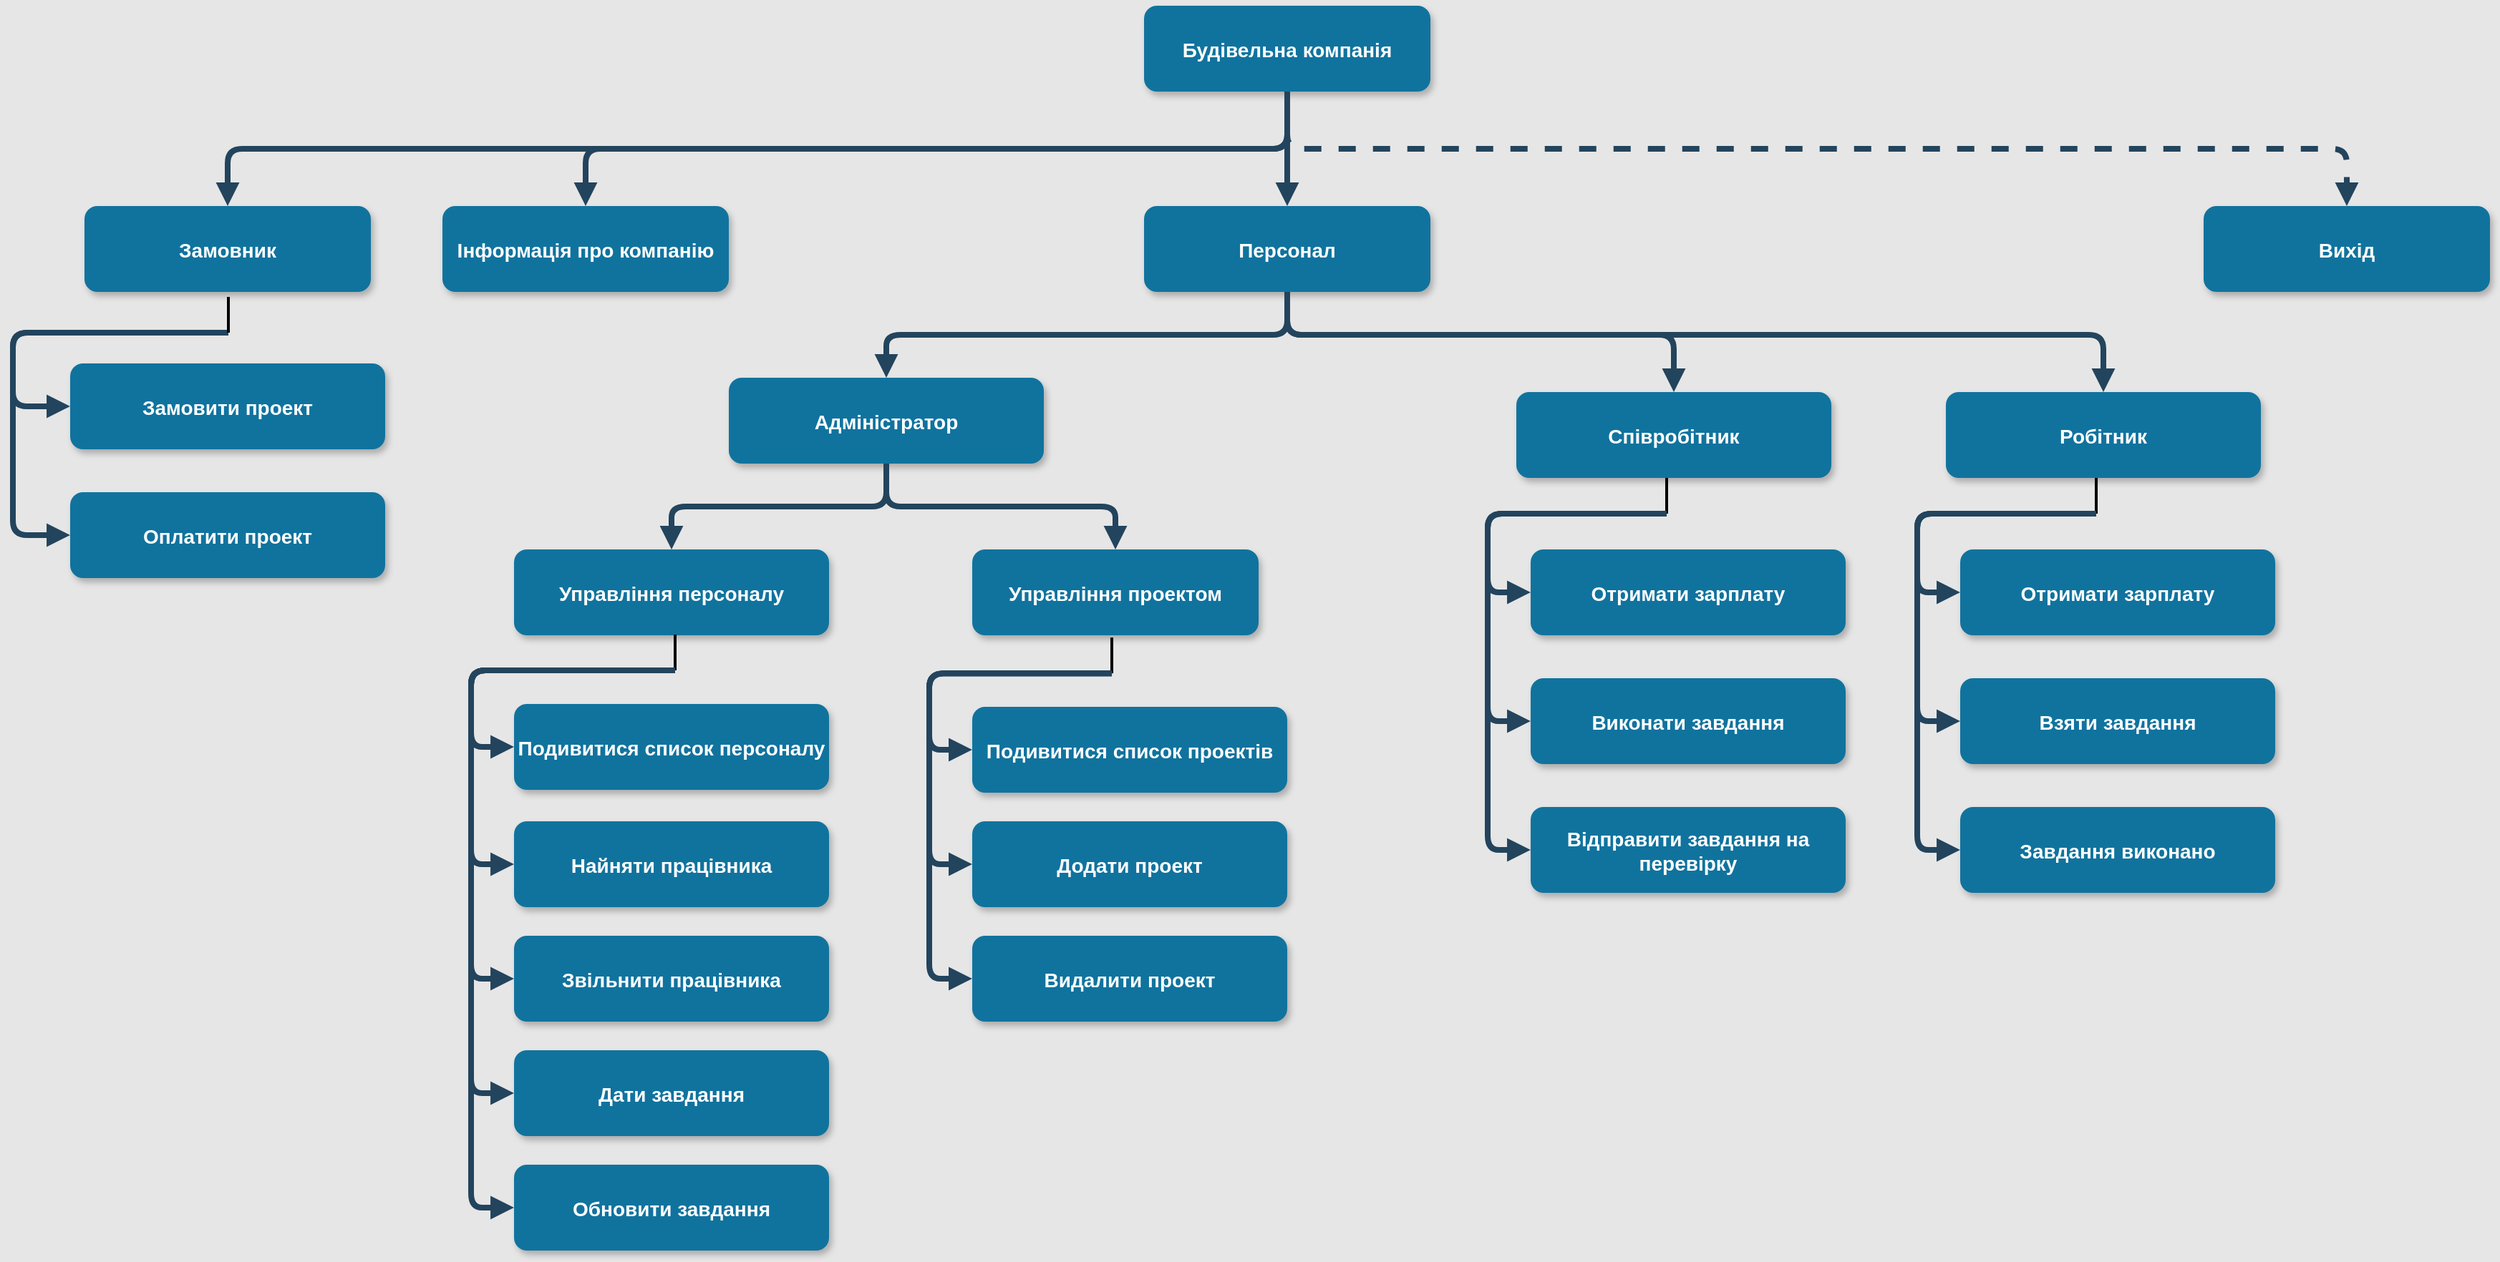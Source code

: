 <mxfile version="18.1.3" type="github" pages="4">
  <diagram name="Page-1" id="97916047-d0de-89f5-080d-49f4d83e522f">
    <mxGraphModel dx="3676.5" dy="974" grid="1" gridSize="10" guides="0" tooltips="1" connect="1" arrows="1" fold="1" page="1" pageScale="1.5" pageWidth="1169" pageHeight="827" background="#E6E6E6" math="0" shadow="0">
      <root>
        <mxCell id="0" />
        <mxCell id="1" parent="0" />
        <mxCell id="2" value="Будівельна компанія" style="rounded=1;fillColor=#10739E;strokeColor=none;shadow=1;gradientColor=none;fontStyle=1;fontColor=#FFFFFF;fontSize=14;" parent="1" vertex="1">
          <mxGeometry x="250" y="90" width="200" height="60" as="geometry" />
        </mxCell>
        <mxCell id="5" value="Управління проектом" style="rounded=1;fillColor=#10739E;strokeColor=none;shadow=1;gradientColor=none;fontStyle=1;fontColor=#FFFFFF;fontSize=14;" parent="1" vertex="1">
          <mxGeometry x="130" y="470" width="200" height="60" as="geometry" />
        </mxCell>
        <mxCell id="7" value="Вихід" style="rounded=1;fillColor=#10739E;strokeColor=none;shadow=1;gradientColor=none;fontStyle=1;fontColor=#FFFFFF;fontSize=14;" parent="1" vertex="1">
          <mxGeometry x="990" y="230" width="200" height="60" as="geometry" />
        </mxCell>
        <mxCell id="30" value="" style="edgeStyle=elbowEdgeStyle;elbow=vertical;strokeWidth=4;endArrow=block;endFill=1;fontStyle=1;strokeColor=#23445D;exitX=0.5;exitY=1;exitDx=0;exitDy=0;entryX=0.5;entryY=0;entryDx=0;entryDy=0;" parent="1" source="3_1e2oPx1GptNMxZSMDV-56" target="5" edge="1">
          <mxGeometry x="-328" y="275.5" width="100" height="100" as="geometry">
            <mxPoint x="-328" y="375.5" as="sourcePoint" />
            <mxPoint x="-228" y="275.5" as="targetPoint" />
            <Array as="points">
              <mxPoint x="210" y="440" />
              <mxPoint x="220" y="430" />
              <mxPoint x="-170" y="390" />
              <mxPoint x="-660" y="420" />
            </Array>
          </mxGeometry>
        </mxCell>
        <mxCell id="33" value="" style="edgeStyle=elbowEdgeStyle;elbow=vertical;strokeWidth=4;endArrow=block;endFill=1;fontStyle=1;dashed=1;strokeColor=#23445D;entryX=0.5;entryY=0;entryDx=0;entryDy=0;exitX=0.5;exitY=1;exitDx=0;exitDy=0;" parent="1" source="2" target="7" edge="1">
          <mxGeometry x="-328" y="275.5" width="100" height="100" as="geometry">
            <mxPoint x="830" y="310" as="sourcePoint" />
            <mxPoint x="-228" y="275.5" as="targetPoint" />
            <Array as="points">
              <mxPoint x="680" y="190" />
              <mxPoint x="712" y="405.5" />
            </Array>
          </mxGeometry>
        </mxCell>
        <mxCell id="3_1e2oPx1GptNMxZSMDV-56" value="Адміністратор" style="rounded=1;fillColor=#10739E;strokeColor=none;shadow=1;gradientColor=none;fontStyle=1;fontColor=#FFFFFF;fontSize=14;" parent="1" vertex="1">
          <mxGeometry x="-40" y="350" width="220" height="60" as="geometry" />
        </mxCell>
        <mxCell id="3_1e2oPx1GptNMxZSMDV-57" value="" style="edgeStyle=elbowEdgeStyle;elbow=vertical;strokeWidth=4;endArrow=block;endFill=1;fontStyle=1;strokeColor=#23445D;exitX=0.5;exitY=1;exitDx=0;exitDy=0;" parent="1" source="9xeAysKE1CpivuY2GvId-34" target="3_1e2oPx1GptNMxZSMDV-56" edge="1">
          <mxGeometry x="-730" y="280" width="100" height="100" as="geometry">
            <mxPoint x="-420" y="330" as="sourcePoint" />
            <mxPoint x="-630" y="280" as="targetPoint" />
          </mxGeometry>
        </mxCell>
        <mxCell id="3_1e2oPx1GptNMxZSMDV-58" value="Управління персоналу" style="rounded=1;fillColor=#10739E;strokeColor=none;shadow=1;gradientColor=none;fontStyle=1;fontColor=#FFFFFF;fontSize=14;" parent="1" vertex="1">
          <mxGeometry x="-190" y="470" width="220" height="60" as="geometry" />
        </mxCell>
        <mxCell id="3_1e2oPx1GptNMxZSMDV-60" value="" style="edgeStyle=elbowEdgeStyle;elbow=vertical;strokeWidth=4;endArrow=block;endFill=1;fontStyle=1;strokeColor=#23445D;exitX=0.5;exitY=1;exitDx=0;exitDy=0;entryX=0.5;entryY=0;entryDx=0;entryDy=0;" parent="1" source="3_1e2oPx1GptNMxZSMDV-56" target="3_1e2oPx1GptNMxZSMDV-58" edge="1">
          <mxGeometry x="-1160" y="484.5" width="100" height="100" as="geometry">
            <mxPoint x="-8" y="580" as="sourcePoint" />
            <mxPoint x="-510" y="664.5" as="targetPoint" />
          </mxGeometry>
        </mxCell>
        <mxCell id="3_1e2oPx1GptNMxZSMDV-64" value="" style="edgeStyle=elbowEdgeStyle;elbow=vertical;strokeWidth=4;endArrow=block;endFill=1;fontStyle=1;strokeColor=#23445D;exitX=1;exitY=0.5;exitDx=0;exitDy=0;entryX=0;entryY=0.5;entryDx=0;entryDy=0;exitPerimeter=0;" parent="1" source="3_1e2oPx1GptNMxZSMDV-87" target="3_1e2oPx1GptNMxZSMDV-67" edge="1">
          <mxGeometry x="-780" y="369.5" width="100" height="100" as="geometry">
            <mxPoint x="60" y="405" as="sourcePoint" />
            <mxPoint x="-170" y="625" as="targetPoint" />
            <Array as="points">
              <mxPoint x="-220" y="660" />
              <mxPoint x="-210" y="630" />
              <mxPoint x="-230" y="565" />
              <mxPoint x="-440" y="585" />
            </Array>
          </mxGeometry>
        </mxCell>
        <mxCell id="3_1e2oPx1GptNMxZSMDV-67" value="Найняти працівника" style="rounded=1;fillColor=#10739E;strokeColor=none;shadow=1;gradientColor=none;fontStyle=1;fontColor=#FFFFFF;fontSize=14;" parent="1" vertex="1">
          <mxGeometry x="-190" y="660" width="220" height="60" as="geometry" />
        </mxCell>
        <mxCell id="3_1e2oPx1GptNMxZSMDV-68" value="" style="edgeStyle=elbowEdgeStyle;elbow=vertical;strokeWidth=4;endArrow=block;endFill=1;fontStyle=1;strokeColor=#23445D;entryX=0;entryY=0.5;entryDx=0;entryDy=0;exitX=1;exitY=0.5;exitDx=0;exitDy=0;exitPerimeter=0;" parent="1" source="3_1e2oPx1GptNMxZSMDV-87" target="3_1e2oPx1GptNMxZSMDV-69" edge="1">
          <mxGeometry x="-550" y="369.5" width="100" height="100" as="geometry">
            <mxPoint x="-260" y="615" as="sourcePoint" />
            <mxPoint x="60" y="625" as="targetPoint" />
            <Array as="points">
              <mxPoint x="-220" y="640" />
              <mxPoint x="-230" y="565" />
              <mxPoint x="-220" y="645" />
              <mxPoint x="-190" y="545" />
              <mxPoint x="-220" y="615" />
              <mxPoint x="-130" y="545" />
              <mxPoint x="-220" y="635" />
              <mxPoint x="120" y="545" />
              <mxPoint x="-210" y="585" />
            </Array>
          </mxGeometry>
        </mxCell>
        <mxCell id="3_1e2oPx1GptNMxZSMDV-69" value="Звільнити працівника" style="rounded=1;fillColor=#10739E;strokeColor=none;shadow=1;gradientColor=none;fontStyle=1;fontColor=#FFFFFF;fontSize=14;" parent="1" vertex="1">
          <mxGeometry x="-190" y="740" width="220" height="60" as="geometry" />
        </mxCell>
        <mxCell id="3_1e2oPx1GptNMxZSMDV-70" value="Співробітник" style="rounded=1;fillColor=#10739E;strokeColor=none;shadow=1;gradientColor=none;fontStyle=1;fontColor=#FFFFFF;fontSize=14;" parent="1" vertex="1">
          <mxGeometry x="510" y="360" width="220" height="60" as="geometry" />
        </mxCell>
        <mxCell id="3_1e2oPx1GptNMxZSMDV-71" value="" style="edgeStyle=elbowEdgeStyle;elbow=vertical;strokeWidth=4;endArrow=block;endFill=1;fontStyle=1;strokeColor=#23445D;entryX=0.5;entryY=0;entryDx=0;entryDy=0;exitX=0.5;exitY=1;exitDx=0;exitDy=0;" parent="1" source="9xeAysKE1CpivuY2GvId-34" target="3_1e2oPx1GptNMxZSMDV-70" edge="1">
          <mxGeometry x="-920" y="484.5" width="100" height="100" as="geometry">
            <mxPoint x="-140" y="500" as="sourcePoint" />
            <mxPoint x="-170" y="580" as="targetPoint" />
            <Array as="points">
              <mxPoint x="510" y="320" />
            </Array>
          </mxGeometry>
        </mxCell>
        <mxCell id="3_1e2oPx1GptNMxZSMDV-73" value="Отримати зарплату" style="rounded=1;fillColor=#10739E;strokeColor=none;shadow=1;gradientColor=none;fontStyle=1;fontColor=#FFFFFF;fontSize=14;" parent="1" vertex="1">
          <mxGeometry x="520" y="470" width="220" height="60" as="geometry" />
        </mxCell>
        <mxCell id="3_1e2oPx1GptNMxZSMDV-74" value="" style="edgeStyle=elbowEdgeStyle;elbow=vertical;strokeWidth=4;endArrow=block;endFill=1;fontStyle=1;strokeColor=#23445D;entryX=0;entryY=0.5;entryDx=0;entryDy=0;exitX=1;exitY=0.5;exitDx=0;exitDy=0;exitPerimeter=0;" parent="1" source="3_1e2oPx1GptNMxZSMDV-80" target="3_1e2oPx1GptNMxZSMDV-73" edge="1">
          <mxGeometry x="-140" y="394.5" width="100" height="100" as="geometry">
            <mxPoint x="440" y="550" as="sourcePoint" />
            <mxPoint x="510" y="574.5" as="targetPoint" />
            <Array as="points">
              <mxPoint x="490" y="660" />
              <mxPoint x="490" y="480" />
            </Array>
          </mxGeometry>
        </mxCell>
        <mxCell id="3_1e2oPx1GptNMxZSMDV-80" value="" style="line;strokeWidth=2;html=1;rotation=90;" parent="1" vertex="1">
          <mxGeometry x="602.5" y="427.5" width="25" height="10" as="geometry" />
        </mxCell>
        <mxCell id="3_1e2oPx1GptNMxZSMDV-87" value="" style="line;strokeWidth=2;html=1;rotation=90;" parent="1" vertex="1">
          <mxGeometry x="-90" y="532" width="25" height="20" as="geometry" />
        </mxCell>
        <mxCell id="3_1e2oPx1GptNMxZSMDV-94" value="" style="edgeStyle=elbowEdgeStyle;elbow=vertical;strokeWidth=4;endArrow=block;endFill=1;fontStyle=1;strokeColor=#23445D;exitX=1;exitY=0.5;exitDx=0;exitDy=0;entryX=0;entryY=0.5;entryDx=0;entryDy=0;exitPerimeter=0;" parent="1" source="3_1e2oPx1GptNMxZSMDV-98" target="3_1e2oPx1GptNMxZSMDV-95" edge="1">
          <mxGeometry x="-470" y="379.5" width="100" height="100" as="geometry">
            <mxPoint x="370" y="415" as="sourcePoint" />
            <mxPoint x="140" y="635" as="targetPoint" />
            <Array as="points">
              <mxPoint x="100" y="580" />
              <mxPoint x="80" y="575" />
              <mxPoint x="-130" y="595" />
            </Array>
          </mxGeometry>
        </mxCell>
        <mxCell id="3_1e2oPx1GptNMxZSMDV-95" value="Додати проект" style="rounded=1;fillColor=#10739E;strokeColor=none;shadow=1;gradientColor=none;fontStyle=1;fontColor=#FFFFFF;fontSize=14;" parent="1" vertex="1">
          <mxGeometry x="130" y="660" width="220" height="60" as="geometry" />
        </mxCell>
        <mxCell id="3_1e2oPx1GptNMxZSMDV-96" value="" style="edgeStyle=elbowEdgeStyle;elbow=vertical;strokeWidth=4;endArrow=block;endFill=1;fontStyle=1;strokeColor=#23445D;entryX=0;entryY=0.5;entryDx=0;entryDy=0;exitX=1;exitY=0.5;exitDx=0;exitDy=0;exitPerimeter=0;" parent="1" source="3_1e2oPx1GptNMxZSMDV-98" target="3_1e2oPx1GptNMxZSMDV-97" edge="1">
          <mxGeometry x="-240" y="379.5" width="100" height="100" as="geometry">
            <mxPoint x="50" y="625" as="sourcePoint" />
            <mxPoint x="370" y="635" as="targetPoint" />
            <Array as="points">
              <mxPoint x="100" y="630" />
              <mxPoint x="80" y="575" />
              <mxPoint x="90" y="655" />
              <mxPoint x="120" y="555" />
              <mxPoint x="90" y="625" />
              <mxPoint x="180" y="555" />
              <mxPoint x="90" y="645" />
              <mxPoint x="430" y="555" />
              <mxPoint x="100" y="595" />
            </Array>
          </mxGeometry>
        </mxCell>
        <mxCell id="3_1e2oPx1GptNMxZSMDV-97" value="Видалити проект" style="rounded=1;fillColor=#10739E;strokeColor=none;shadow=1;gradientColor=none;fontStyle=1;fontColor=#FFFFFF;fontSize=14;" parent="1" vertex="1">
          <mxGeometry x="130" y="740" width="220" height="60" as="geometry" />
        </mxCell>
        <mxCell id="3_1e2oPx1GptNMxZSMDV-98" value="" style="line;strokeWidth=2;html=1;rotation=90;" parent="1" vertex="1">
          <mxGeometry x="215" y="534.06" width="25.02" height="20" as="geometry" />
        </mxCell>
        <mxCell id="9xeAysKE1CpivuY2GvId-33" value="Замовник" style="rounded=1;fillColor=#10739E;strokeColor=none;shadow=1;gradientColor=none;fontStyle=1;fontColor=#FFFFFF;fontSize=14;" parent="1" vertex="1">
          <mxGeometry x="-490" y="230" width="200" height="60" as="geometry" />
        </mxCell>
        <mxCell id="9xeAysKE1CpivuY2GvId-34" value="Персонал" style="rounded=1;fillColor=#10739E;strokeColor=none;shadow=1;gradientColor=none;fontStyle=1;fontColor=#FFFFFF;fontSize=14;" parent="1" vertex="1">
          <mxGeometry x="250" y="230" width="200" height="60" as="geometry" />
        </mxCell>
        <mxCell id="9xeAysKE1CpivuY2GvId-35" value="" style="edgeStyle=elbowEdgeStyle;elbow=vertical;strokeWidth=4;endArrow=block;endFill=1;fontStyle=1;strokeColor=#23445D;exitX=0.5;exitY=1;exitDx=0;exitDy=0;entryX=0.5;entryY=0;entryDx=0;entryDy=0;" parent="1" source="2" target="9xeAysKE1CpivuY2GvId-33" edge="1">
          <mxGeometry x="-318" y="285.5" width="100" height="100" as="geometry">
            <mxPoint x="610" y="440" as="sourcePoint" />
            <mxPoint x="360" y="465.5" as="targetPoint" />
          </mxGeometry>
        </mxCell>
        <mxCell id="9xeAysKE1CpivuY2GvId-36" value="" style="edgeStyle=elbowEdgeStyle;elbow=vertical;strokeWidth=4;endArrow=block;endFill=1;fontStyle=1;strokeColor=#23445D;exitX=0.5;exitY=1;exitDx=0;exitDy=0;entryX=0.5;entryY=0;entryDx=0;entryDy=0;" parent="1" source="2" target="9xeAysKE1CpivuY2GvId-34" edge="1">
          <mxGeometry x="-308" y="295.5" width="100" height="100" as="geometry">
            <mxPoint x="360" y="160" as="sourcePoint" />
            <mxPoint x="-100" y="250" as="targetPoint" />
          </mxGeometry>
        </mxCell>
        <mxCell id="9xeAysKE1CpivuY2GvId-37" value="Замовити проект" style="rounded=1;fillColor=#10739E;strokeColor=none;shadow=1;gradientColor=none;fontStyle=1;fontColor=#FFFFFF;fontSize=14;" parent="1" vertex="1">
          <mxGeometry x="-500" y="340" width="220" height="60" as="geometry" />
        </mxCell>
        <mxCell id="9xeAysKE1CpivuY2GvId-38" value="" style="edgeStyle=elbowEdgeStyle;elbow=vertical;strokeWidth=4;endArrow=block;endFill=1;fontStyle=1;strokeColor=#23445D;entryX=0;entryY=0.5;entryDx=0;entryDy=0;exitX=1;exitY=0.5;exitDx=0;exitDy=0;exitPerimeter=0;" parent="1" source="9xeAysKE1CpivuY2GvId-41" target="9xeAysKE1CpivuY2GvId-37" edge="1">
          <mxGeometry x="-1340" y="414.5" width="100" height="100" as="geometry">
            <mxPoint x="-680" y="380" as="sourcePoint" />
            <mxPoint x="-630" y="510" as="targetPoint" />
            <Array as="points">
              <mxPoint x="-540" y="350" />
              <mxPoint x="-570" y="380" />
            </Array>
          </mxGeometry>
        </mxCell>
        <mxCell id="9xeAysKE1CpivuY2GvId-39" value="Оплатити проект" style="rounded=1;fillColor=#10739E;strokeColor=none;shadow=1;gradientColor=none;fontStyle=1;fontColor=#FFFFFF;fontSize=14;" parent="1" vertex="1">
          <mxGeometry x="-500" y="430" width="220" height="60" as="geometry" />
        </mxCell>
        <mxCell id="9xeAysKE1CpivuY2GvId-40" value="" style="edgeStyle=elbowEdgeStyle;elbow=vertical;strokeWidth=4;endArrow=block;endFill=1;fontStyle=1;strokeColor=#23445D;entryX=0;entryY=0.5;entryDx=0;entryDy=0;exitX=1;exitY=0.5;exitDx=0;exitDy=0;exitPerimeter=0;" parent="1" source="9xeAysKE1CpivuY2GvId-41" target="9xeAysKE1CpivuY2GvId-39" edge="1">
          <mxGeometry x="-940" y="304.5" width="100" height="100" as="geometry">
            <mxPoint x="-620" y="290" as="sourcePoint" />
            <mxPoint x="-90" y="280" as="targetPoint" />
            <Array as="points">
              <mxPoint x="-540" y="410" />
              <mxPoint x="-570" y="390" />
              <mxPoint x="-640" y="410" />
              <mxPoint x="-480" y="350" />
              <mxPoint x="-550" y="320" />
            </Array>
          </mxGeometry>
        </mxCell>
        <mxCell id="9xeAysKE1CpivuY2GvId-41" value="" style="line;strokeWidth=2;html=1;rotation=90;" parent="1" vertex="1">
          <mxGeometry x="-402" y="296" width="25" height="20" as="geometry" />
        </mxCell>
        <mxCell id="9xeAysKE1CpivuY2GvId-51" value="Подивитися список персоналу" style="rounded=1;fillColor=#10739E;strokeColor=none;shadow=1;gradientColor=none;fontStyle=1;fontColor=#FFFFFF;fontSize=14;" parent="1" vertex="1">
          <mxGeometry x="-190" y="578" width="220" height="60" as="geometry" />
        </mxCell>
        <mxCell id="9xeAysKE1CpivuY2GvId-53" value="Подивитися список проектів" style="rounded=1;fillColor=#10739E;strokeColor=none;shadow=1;gradientColor=none;fontStyle=1;fontColor=#FFFFFF;fontSize=14;" parent="1" vertex="1">
          <mxGeometry x="130" y="580" width="220" height="60" as="geometry" />
        </mxCell>
        <mxCell id="9xeAysKE1CpivuY2GvId-54" value="" style="edgeStyle=elbowEdgeStyle;elbow=vertical;strokeWidth=4;endArrow=block;endFill=1;fontStyle=1;strokeColor=#23445D;exitX=1;exitY=0.5;exitDx=0;exitDy=0;exitPerimeter=0;entryX=0;entryY=0.5;entryDx=0;entryDy=0;" parent="1" source="3_1e2oPx1GptNMxZSMDV-98" target="9xeAysKE1CpivuY2GvId-53" edge="1">
          <mxGeometry y="672.5" width="100" height="100" as="geometry">
            <mxPoint x="202.5" y="800" as="sourcePoint" />
            <mxPoint x="360" y="995.5" as="targetPoint" />
            <Array as="points">
              <mxPoint x="100" y="600" />
              <mxPoint x="50" y="835.5" />
              <mxPoint x="320" y="868" />
              <mxPoint x="330" y="948" />
              <mxPoint x="360" y="848" />
              <mxPoint x="330" y="918" />
              <mxPoint x="420" y="848" />
              <mxPoint x="330" y="938" />
              <mxPoint x="670" y="848" />
              <mxPoint x="340" y="888" />
            </Array>
          </mxGeometry>
        </mxCell>
        <mxCell id="9xeAysKE1CpivuY2GvId-55" value="" style="edgeStyle=elbowEdgeStyle;elbow=vertical;strokeWidth=4;endArrow=block;endFill=1;fontStyle=1;strokeColor=#23445D;entryX=0;entryY=0.5;entryDx=0;entryDy=0;exitX=1;exitY=0.5;exitDx=0;exitDy=0;exitPerimeter=0;" parent="1" source="3_1e2oPx1GptNMxZSMDV-87" target="9xeAysKE1CpivuY2GvId-51" edge="1">
          <mxGeometry x="-540" y="379.5" width="100" height="100" as="geometry">
            <mxPoint x="-290" y="560" as="sourcePoint" />
            <mxPoint x="-180" y="780" as="targetPoint" />
            <Array as="points">
              <mxPoint x="-220" y="580" />
              <mxPoint x="-220" y="575" />
              <mxPoint x="-210" y="655" />
              <mxPoint x="-180" y="555" />
              <mxPoint x="-210" y="625" />
              <mxPoint x="-120" y="555" />
              <mxPoint x="-210" y="645" />
              <mxPoint x="130" y="555" />
              <mxPoint x="-200" y="595" />
            </Array>
          </mxGeometry>
        </mxCell>
        <mxCell id="9xeAysKE1CpivuY2GvId-66" value="Робітник" style="rounded=1;fillColor=#10739E;strokeColor=none;shadow=1;gradientColor=none;fontStyle=1;fontColor=#FFFFFF;fontSize=14;" parent="1" vertex="1">
          <mxGeometry x="810" y="360" width="220" height="60" as="geometry" />
        </mxCell>
        <mxCell id="9xeAysKE1CpivuY2GvId-67" value="Отримати зарплату" style="rounded=1;fillColor=#10739E;strokeColor=none;shadow=1;gradientColor=none;fontStyle=1;fontColor=#FFFFFF;fontSize=14;" parent="1" vertex="1">
          <mxGeometry x="820" y="470" width="220" height="60" as="geometry" />
        </mxCell>
        <mxCell id="9xeAysKE1CpivuY2GvId-68" value="" style="edgeStyle=elbowEdgeStyle;elbow=vertical;strokeWidth=4;endArrow=block;endFill=1;fontStyle=1;strokeColor=#23445D;entryX=0;entryY=0.5;entryDx=0;entryDy=0;exitX=1;exitY=0.5;exitDx=0;exitDy=0;exitPerimeter=0;" parent="1" source="9xeAysKE1CpivuY2GvId-69" target="9xeAysKE1CpivuY2GvId-67" edge="1">
          <mxGeometry x="160" y="394.5" width="100" height="100" as="geometry">
            <mxPoint x="740" y="550" as="sourcePoint" />
            <mxPoint x="810" y="574.5" as="targetPoint" />
            <Array as="points">
              <mxPoint x="790" y="660" />
              <mxPoint x="790" y="480" />
            </Array>
          </mxGeometry>
        </mxCell>
        <mxCell id="9xeAysKE1CpivuY2GvId-69" value="" style="line;strokeWidth=2;html=1;rotation=90;" parent="1" vertex="1">
          <mxGeometry x="902.5" y="427.5" width="25" height="10" as="geometry" />
        </mxCell>
        <mxCell id="9xeAysKE1CpivuY2GvId-70" value="" style="edgeStyle=elbowEdgeStyle;elbow=vertical;strokeWidth=4;endArrow=block;endFill=1;fontStyle=1;strokeColor=#23445D;entryX=0.5;entryY=0;entryDx=0;entryDy=0;exitX=0.5;exitY=1;exitDx=0;exitDy=0;" parent="1" source="9xeAysKE1CpivuY2GvId-34" target="9xeAysKE1CpivuY2GvId-66" edge="1">
          <mxGeometry x="-640" y="464.5" width="100" height="100" as="geometry">
            <mxPoint x="630" y="270" as="sourcePoint" />
            <mxPoint x="880" y="440" as="targetPoint" />
            <Array as="points">
              <mxPoint x="650" y="320" />
              <mxPoint x="710" y="380" />
            </Array>
          </mxGeometry>
        </mxCell>
        <mxCell id="bCYPQTNbBwWdpt9A1fi3-33" value="Виконати завдання" style="rounded=1;fillColor=#10739E;strokeColor=none;shadow=1;gradientColor=none;fontStyle=1;fontColor=#FFFFFF;fontSize=14;" parent="1" vertex="1">
          <mxGeometry x="520" y="560" width="220" height="60" as="geometry" />
        </mxCell>
        <mxCell id="bCYPQTNbBwWdpt9A1fi3-34" value="" style="edgeStyle=elbowEdgeStyle;elbow=vertical;strokeWidth=4;endArrow=block;endFill=1;fontStyle=1;strokeColor=#23445D;entryX=0;entryY=0.5;entryDx=0;entryDy=0;exitX=1;exitY=0.5;exitDx=0;exitDy=0;exitPerimeter=0;" parent="1" source="3_1e2oPx1GptNMxZSMDV-80" target="bCYPQTNbBwWdpt9A1fi3-33" edge="1">
          <mxGeometry x="-140" y="619.5" width="100" height="100" as="geometry">
            <mxPoint x="615" y="670" as="sourcePoint" />
            <mxPoint x="510" y="799.5" as="targetPoint" />
            <Array as="points">
              <mxPoint x="490" y="550" />
              <mxPoint x="570" y="610" />
            </Array>
          </mxGeometry>
        </mxCell>
        <mxCell id="bCYPQTNbBwWdpt9A1fi3-35" value="Відправити завдання на &#xa;перевірку" style="rounded=1;fillColor=#10739E;strokeColor=none;shadow=1;gradientColor=none;fontStyle=1;fontColor=#FFFFFF;fontSize=14;" parent="1" vertex="1">
          <mxGeometry x="520" y="650" width="220" height="60" as="geometry" />
        </mxCell>
        <mxCell id="bCYPQTNbBwWdpt9A1fi3-36" value="" style="edgeStyle=elbowEdgeStyle;elbow=vertical;strokeWidth=4;endArrow=block;endFill=1;fontStyle=1;strokeColor=#23445D;entryX=0;entryY=0.5;entryDx=0;entryDy=0;exitX=1;exitY=0.5;exitDx=0;exitDy=0;exitPerimeter=0;" parent="1" source="3_1e2oPx1GptNMxZSMDV-80" target="bCYPQTNbBwWdpt9A1fi3-35" edge="1">
          <mxGeometry x="-160" y="779.5" width="100" height="100" as="geometry">
            <mxPoint x="595.0" y="830.0" as="sourcePoint" />
            <mxPoint x="490" y="959.5" as="targetPoint" />
            <Array as="points">
              <mxPoint x="490" y="640" />
              <mxPoint x="560" y="445" />
            </Array>
          </mxGeometry>
        </mxCell>
        <mxCell id="bCYPQTNbBwWdpt9A1fi3-38" value="Взяти завдання" style="rounded=1;fillColor=#10739E;strokeColor=none;shadow=1;gradientColor=none;fontStyle=1;fontColor=#FFFFFF;fontSize=14;" parent="1" vertex="1">
          <mxGeometry x="820" y="560" width="220" height="60" as="geometry" />
        </mxCell>
        <mxCell id="bCYPQTNbBwWdpt9A1fi3-39" value="" style="edgeStyle=elbowEdgeStyle;elbow=vertical;strokeWidth=4;endArrow=block;endFill=1;fontStyle=1;strokeColor=#23445D;entryX=0;entryY=0.5;entryDx=0;entryDy=0;exitX=1;exitY=0.5;exitDx=0;exitDy=0;exitPerimeter=0;" parent="1" source="9xeAysKE1CpivuY2GvId-69" target="bCYPQTNbBwWdpt9A1fi3-38" edge="1">
          <mxGeometry x="130" y="774.5" width="100" height="100" as="geometry">
            <mxPoint x="885.0" y="600" as="sourcePoint" />
            <mxPoint x="780" y="954.5" as="targetPoint" />
            <Array as="points">
              <mxPoint x="790" y="520" />
              <mxPoint x="840" y="765" />
            </Array>
          </mxGeometry>
        </mxCell>
        <mxCell id="bCYPQTNbBwWdpt9A1fi3-40" value="Завдання виконано" style="rounded=1;fillColor=#10739E;strokeColor=none;shadow=1;gradientColor=none;fontStyle=1;fontColor=#FFFFFF;fontSize=14;" parent="1" vertex="1">
          <mxGeometry x="820" y="650" width="220" height="60" as="geometry" />
        </mxCell>
        <mxCell id="bCYPQTNbBwWdpt9A1fi3-41" value="" style="edgeStyle=elbowEdgeStyle;elbow=vertical;strokeWidth=4;endArrow=block;endFill=1;fontStyle=1;strokeColor=#23445D;entryX=0;entryY=0.5;entryDx=0;entryDy=0;exitX=1;exitY=0.5;exitDx=0;exitDy=0;exitPerimeter=0;" parent="1" source="9xeAysKE1CpivuY2GvId-69" target="bCYPQTNbBwWdpt9A1fi3-40" edge="1">
          <mxGeometry x="110" y="934.5" width="100" height="100" as="geometry">
            <mxPoint x="885.0" y="600" as="sourcePoint" />
            <mxPoint x="760" y="1114.5" as="targetPoint" />
            <Array as="points">
              <mxPoint x="790" y="620" />
              <mxPoint x="800" y="445" />
              <mxPoint x="760" y="795" />
              <mxPoint x="830" y="600" />
            </Array>
          </mxGeometry>
        </mxCell>
        <mxCell id="lQIaADvJovR1jbMS7KBq-34" value="" style="edgeStyle=elbowEdgeStyle;elbow=vertical;strokeWidth=4;endArrow=block;endFill=1;fontStyle=1;strokeColor=#23445D;entryX=0;entryY=0.5;entryDx=0;entryDy=0;exitX=1;exitY=0.5;exitDx=0;exitDy=0;exitPerimeter=0;" parent="1" source="3_1e2oPx1GptNMxZSMDV-87" target="lQIaADvJovR1jbMS7KBq-35" edge="1">
          <mxGeometry x="-740" y="547.75" width="100" height="100" as="geometry">
            <mxPoint x="-140" y="380" as="sourcePoint" />
            <mxPoint x="-130" y="803.25" as="targetPoint" />
            <Array as="points">
              <mxPoint x="-220" y="720" />
              <mxPoint x="-290" y="802.75" />
              <mxPoint x="-410" y="818.25" />
              <mxPoint x="-420" y="743.25" />
              <mxPoint x="-410" y="823.25" />
              <mxPoint x="-380" y="723.25" />
              <mxPoint x="-410" y="793.25" />
              <mxPoint x="-320" y="723.25" />
              <mxPoint x="-410" y="813.25" />
              <mxPoint x="-70" y="723.25" />
              <mxPoint x="-400" y="763.25" />
            </Array>
          </mxGeometry>
        </mxCell>
        <mxCell id="lQIaADvJovR1jbMS7KBq-35" value="Дати завдання" style="rounded=1;fillColor=#10739E;strokeColor=none;shadow=1;gradientColor=none;fontStyle=1;fontColor=#FFFFFF;fontSize=14;" parent="1" vertex="1">
          <mxGeometry x="-190" y="820" width="220" height="60" as="geometry" />
        </mxCell>
        <mxCell id="lQIaADvJovR1jbMS7KBq-36" value="" style="edgeStyle=elbowEdgeStyle;elbow=vertical;strokeWidth=4;endArrow=block;endFill=1;fontStyle=1;strokeColor=#23445D;entryX=0;entryY=0.5;entryDx=0;entryDy=0;exitX=1;exitY=0.5;exitDx=0;exitDy=0;exitPerimeter=0;" parent="1" source="3_1e2oPx1GptNMxZSMDV-87" target="lQIaADvJovR1jbMS7KBq-37" edge="1">
          <mxGeometry x="-750" y="643.25" width="100" height="100" as="geometry">
            <mxPoint x="-87.5" y="650" as="sourcePoint" />
            <mxPoint x="-140" y="898.75" as="targetPoint" />
            <Array as="points">
              <mxPoint x="-220" y="720" />
              <mxPoint x="-230" y="815.5" />
              <mxPoint x="-300" y="898.25" />
              <mxPoint x="-420" y="913.75" />
              <mxPoint x="-430" y="838.75" />
              <mxPoint x="-420" y="918.75" />
              <mxPoint x="-390" y="818.75" />
              <mxPoint x="-420" y="888.75" />
              <mxPoint x="-330" y="818.75" />
              <mxPoint x="-420" y="908.75" />
              <mxPoint x="-80" y="818.75" />
              <mxPoint x="-410" y="858.75" />
            </Array>
          </mxGeometry>
        </mxCell>
        <mxCell id="lQIaADvJovR1jbMS7KBq-37" value="Обновити завдання" style="rounded=1;fillColor=#10739E;strokeColor=none;shadow=1;gradientColor=none;fontStyle=1;fontColor=#FFFFFF;fontSize=14;" parent="1" vertex="1">
          <mxGeometry x="-190" y="900" width="220" height="60" as="geometry" />
        </mxCell>
        <mxCell id="mAnom1xaMU-oWs6dqlHG-33" value="Інформація про компанію" style="rounded=1;fillColor=#10739E;strokeColor=none;shadow=1;gradientColor=none;fontStyle=1;fontColor=#FFFFFF;fontSize=14;" vertex="1" parent="1">
          <mxGeometry x="-240" y="230" width="200" height="60" as="geometry" />
        </mxCell>
        <mxCell id="mAnom1xaMU-oWs6dqlHG-34" value="" style="edgeStyle=elbowEdgeStyle;elbow=vertical;strokeWidth=4;endArrow=block;endFill=1;fontStyle=1;strokeColor=#23445D;exitX=0.5;exitY=1;exitDx=0;exitDy=0;entryX=0.5;entryY=0;entryDx=0;entryDy=0;" edge="1" parent="1" target="mAnom1xaMU-oWs6dqlHG-33" source="2">
          <mxGeometry x="-48" y="305.5" width="100" height="100" as="geometry">
            <mxPoint x="620.0" y="170" as="sourcePoint" />
            <mxPoint x="630" y="485.5" as="targetPoint" />
          </mxGeometry>
        </mxCell>
      </root>
    </mxGraphModel>
  </diagram>
  <diagram id="6iqU98kOdJHu1Y97LmQo" name="Page-2">
    <mxGraphModel dx="1250" dy="633" grid="1" gridSize="10" guides="1" tooltips="1" connect="1" arrows="1" fold="1" page="1" pageScale="1" pageWidth="1169" pageHeight="827" background="#ffffff" math="0" shadow="0">
      <root>
        <mxCell id="0" />
        <mxCell id="1" parent="0" />
        <mxCell id="941zQO647IFoR3ROYeWa-2" value="Адміністратор" style="shape=umlActor;verticalLabelPosition=bottom;verticalAlign=top;html=1;outlineConnect=0;fillColor=#bac8d3;strokeColor=#23445d;rounded=1;" parent="1" vertex="1">
          <mxGeometry x="70" y="340" width="50" height="90" as="geometry" />
        </mxCell>
        <mxCell id="YLFUS85U2iEoud7kKDke-1" value="" style="edgeStyle=elbowEdgeStyle;elbow=vertical;strokeWidth=4;endArrow=block;endFill=1;fontStyle=1;strokeColor=#23445D;exitX=1;exitY=0.5;exitDx=0;exitDy=0;exitPerimeter=0;entryX=0;entryY=0.5;entryDx=0;entryDy=0;rounded=1;" parent="1" source="YLFUS85U2iEoud7kKDke-8" target="GCUnTFRCWOVy6Oiy0jos-1" edge="1">
          <mxGeometry x="-380" y="170" width="100" height="100" as="geometry">
            <mxPoint x="220" y="540" as="sourcePoint" />
            <mxPoint x="310" y="220" as="targetPoint" />
            <Array as="points">
              <mxPoint x="270" y="220" />
            </Array>
          </mxGeometry>
        </mxCell>
        <mxCell id="YLFUS85U2iEoud7kKDke-8" value="" style="line;strokeWidth=2;html=1;rounded=1;" parent="1" vertex="1">
          <mxGeometry x="120" y="380" width="80" height="10" as="geometry" />
        </mxCell>
        <mxCell id="GCUnTFRCWOVy6Oiy0jos-1" value="Назва компанії" style="rounded=1;fillColor=#10739E;strokeColor=none;shadow=1;gradientColor=none;fontStyle=1;fontColor=#FFFFFF;fontSize=14;" parent="1" vertex="1">
          <mxGeometry x="230" y="190" width="200" height="60" as="geometry" />
        </mxCell>
        <mxCell id="GCUnTFRCWOVy6Oiy0jos-3" value="" style="edgeStyle=elbowEdgeStyle;elbow=vertical;strokeWidth=4;endArrow=block;endFill=1;fontStyle=1;strokeColor=#23445D;entryX=0;entryY=0.5;entryDx=0;entryDy=0;exitX=1;exitY=0.5;exitDx=0;exitDy=0;exitPerimeter=0;rounded=1;" parent="1" source="YLFUS85U2iEoud7kKDke-8" target="GCUnTFRCWOVy6Oiy0jos-4" edge="1">
          <mxGeometry x="-380" y="255" width="100" height="100" as="geometry">
            <mxPoint x="200" y="440" as="sourcePoint" />
            <mxPoint x="310" y="305" as="targetPoint" />
            <Array as="points">
              <mxPoint x="270" y="305" />
            </Array>
          </mxGeometry>
        </mxCell>
        <mxCell id="GCUnTFRCWOVy6Oiy0jos-4" value="Задачі" style="rounded=1;fillColor=#10739E;strokeColor=none;shadow=1;gradientColor=none;fontStyle=1;fontColor=#FFFFFF;fontSize=14;" parent="1" vertex="1">
          <mxGeometry x="230" y="275" width="200" height="60" as="geometry" />
        </mxCell>
        <mxCell id="GCUnTFRCWOVy6Oiy0jos-5" value="" style="edgeStyle=elbowEdgeStyle;elbow=vertical;strokeWidth=4;endArrow=block;endFill=1;fontStyle=1;strokeColor=#23445D;exitX=1;exitY=0.5;exitDx=0;exitDy=0;exitPerimeter=0;entryX=0;entryY=0.5;entryDx=0;entryDy=0;rounded=1;" parent="1" source="YLFUS85U2iEoud7kKDke-8" target="GCUnTFRCWOVy6Oiy0jos-6" edge="1">
          <mxGeometry x="-360" y="360" width="100" height="100" as="geometry">
            <mxPoint x="260" y="635" as="sourcePoint" />
            <mxPoint x="330" y="410" as="targetPoint" />
            <Array as="points">
              <mxPoint x="260" y="390" />
              <mxPoint x="260" y="370" />
            </Array>
          </mxGeometry>
        </mxCell>
        <mxCell id="GCUnTFRCWOVy6Oiy0jos-6" value="Персонал" style="rounded=1;fillColor=#10739E;strokeColor=none;shadow=1;gradientColor=none;fontStyle=1;fontColor=#FFFFFF;fontSize=14;" parent="1" vertex="1">
          <mxGeometry x="230" y="360" width="200" height="60" as="geometry" />
        </mxCell>
        <mxCell id="GCUnTFRCWOVy6Oiy0jos-7" value="" style="edgeStyle=elbowEdgeStyle;elbow=vertical;strokeWidth=4;endArrow=block;endFill=1;fontStyle=1;strokeColor=#23445D;entryX=0;entryY=0.5;entryDx=0;entryDy=0;exitX=1;exitY=0.5;exitDx=0;exitDy=0;exitPerimeter=0;rounded=1;" parent="1" source="YLFUS85U2iEoud7kKDke-8" target="GCUnTFRCWOVy6Oiy0jos-8" edge="1">
          <mxGeometry x="-380" y="430" width="100" height="100" as="geometry">
            <mxPoint x="240" y="440" as="sourcePoint" />
            <mxPoint x="310" y="480" as="targetPoint" />
            <Array as="points">
              <mxPoint x="270" y="480" />
            </Array>
          </mxGeometry>
        </mxCell>
        <mxCell id="GCUnTFRCWOVy6Oiy0jos-8" value="Бухгалтерія" style="rounded=1;fillColor=#10739E;strokeColor=none;shadow=1;gradientColor=none;fontStyle=1;fontColor=#FFFFFF;fontSize=14;" parent="1" vertex="1">
          <mxGeometry x="230" y="450" width="200" height="60" as="geometry" />
        </mxCell>
        <mxCell id="GCUnTFRCWOVy6Oiy0jos-9" value="" style="edgeStyle=elbowEdgeStyle;elbow=vertical;strokeWidth=4;endArrow=block;endFill=1;fontStyle=1;strokeColor=#23445D;exitX=1;exitY=0.5;exitDx=0;exitDy=0;exitPerimeter=0;entryX=0;entryY=0.5;entryDx=0;entryDy=0;" parent="1" source="YLFUS85U2iEoud7kKDke-8" target="GCUnTFRCWOVy6Oiy0jos-10" edge="1">
          <mxGeometry x="-380" y="520" width="100" height="100" as="geometry">
            <mxPoint x="240" y="795" as="sourcePoint" />
            <mxPoint x="310" y="570" as="targetPoint" />
            <Array as="points">
              <mxPoint x="270" y="570" />
            </Array>
          </mxGeometry>
        </mxCell>
        <mxCell id="GCUnTFRCWOVy6Oiy0jos-10" value="Розташування" style="rounded=1;fillColor=#10739E;strokeColor=none;shadow=1;gradientColor=none;fontStyle=1;fontColor=#FFFFFF;fontSize=14;" parent="1" vertex="1">
          <mxGeometry x="230" y="540" width="200" height="60" as="geometry" />
        </mxCell>
        <mxCell id="GCUnTFRCWOVy6Oiy0jos-11" value="Клієнт" style="shape=umlActor;verticalLabelPosition=bottom;verticalAlign=top;html=1;outlineConnect=0;fillColor=#bac8d3;strokeColor=#23445d;rounded=1;" parent="1" vertex="1">
          <mxGeometry x="850" y="340" width="50" height="90" as="geometry" />
        </mxCell>
        <mxCell id="GCUnTFRCWOVy6Oiy0jos-13" value="" style="edgeStyle=elbowEdgeStyle;elbow=vertical;strokeWidth=4;endArrow=block;endFill=1;fontStyle=1;strokeColor=#23445D;exitX=0;exitY=0.5;exitDx=0;exitDy=0;exitPerimeter=0;entryX=1;entryY=0.5;entryDx=0;entryDy=0;rounded=1;" parent="1" source="GCUnTFRCWOVy6Oiy0jos-14" target="GCUnTFRCWOVy6Oiy0jos-15" edge="1">
          <mxGeometry x="-110" y="170" width="100" height="100" as="geometry">
            <mxPoint x="490" y="540" as="sourcePoint" />
            <mxPoint x="580" y="220" as="targetPoint" />
            <Array as="points">
              <mxPoint x="540" y="220" />
            </Array>
          </mxGeometry>
        </mxCell>
        <mxCell id="GCUnTFRCWOVy6Oiy0jos-14" value="" style="line;strokeWidth=2;html=1;rounded=1;" parent="1" vertex="1">
          <mxGeometry x="750" y="384" width="80" height="10" as="geometry" />
        </mxCell>
        <mxCell id="GCUnTFRCWOVy6Oiy0jos-15" value="Додаткові послуги" style="rounded=1;fillColor=#10739E;strokeColor=none;shadow=1;gradientColor=none;fontStyle=1;fontColor=#FFFFFF;fontSize=14;" parent="1" vertex="1">
          <mxGeometry x="500" y="190" width="200" height="60" as="geometry" />
        </mxCell>
        <mxCell id="GCUnTFRCWOVy6Oiy0jos-16" value="" style="edgeStyle=elbowEdgeStyle;elbow=vertical;strokeWidth=4;endArrow=block;endFill=1;fontStyle=1;strokeColor=#23445D;entryX=1;entryY=0.5;entryDx=0;entryDy=0;exitX=0;exitY=0.5;exitDx=0;exitDy=0;exitPerimeter=0;rounded=1;" parent="1" source="GCUnTFRCWOVy6Oiy0jos-14" target="GCUnTFRCWOVy6Oiy0jos-17" edge="1">
          <mxGeometry x="-110" y="255" width="100" height="100" as="geometry">
            <mxPoint x="470" y="440" as="sourcePoint" />
            <mxPoint x="580" y="305" as="targetPoint" />
            <Array as="points">
              <mxPoint x="540" y="305" />
            </Array>
          </mxGeometry>
        </mxCell>
        <mxCell id="GCUnTFRCWOVy6Oiy0jos-17" value="Замовлення" style="rounded=1;fillColor=#10739E;strokeColor=none;shadow=1;gradientColor=none;fontStyle=1;fontColor=#FFFFFF;fontSize=14;" parent="1" vertex="1">
          <mxGeometry x="500" y="275" width="200" height="60" as="geometry" />
        </mxCell>
        <mxCell id="GCUnTFRCWOVy6Oiy0jos-18" value="" style="edgeStyle=elbowEdgeStyle;elbow=vertical;strokeWidth=4;endArrow=block;endFill=1;fontStyle=1;strokeColor=#23445D;entryX=1;entryY=0.5;entryDx=0;entryDy=0;rounded=1;exitX=0;exitY=0.5;exitDx=0;exitDy=0;exitPerimeter=0;" parent="1" source="GCUnTFRCWOVy6Oiy0jos-14" target="GCUnTFRCWOVy6Oiy0jos-19" edge="1">
          <mxGeometry x="-90" y="360" width="100" height="100" as="geometry">
            <mxPoint x="750" y="420" as="sourcePoint" />
            <mxPoint x="600" y="410" as="targetPoint" />
            <Array as="points">
              <mxPoint x="530" y="390" />
              <mxPoint x="530" y="370" />
            </Array>
          </mxGeometry>
        </mxCell>
        <mxCell id="GCUnTFRCWOVy6Oiy0jos-19" value="Вибір проекту" style="rounded=1;fillColor=#10739E;strokeColor=none;shadow=1;gradientColor=none;fontStyle=1;fontColor=#FFFFFF;fontSize=14;" parent="1" vertex="1">
          <mxGeometry x="500" y="360" width="200" height="60" as="geometry" />
        </mxCell>
        <mxCell id="GCUnTFRCWOVy6Oiy0jos-20" value="" style="edgeStyle=elbowEdgeStyle;elbow=vertical;strokeWidth=4;endArrow=block;endFill=1;fontStyle=1;strokeColor=#23445D;entryX=1;entryY=0.5;entryDx=0;entryDy=0;exitX=0;exitY=0.5;exitDx=0;exitDy=0;exitPerimeter=0;rounded=1;" parent="1" source="GCUnTFRCWOVy6Oiy0jos-14" target="GCUnTFRCWOVy6Oiy0jos-21" edge="1">
          <mxGeometry x="-110" y="430" width="100" height="100" as="geometry">
            <mxPoint x="510" y="440" as="sourcePoint" />
            <mxPoint x="580" y="480" as="targetPoint" />
            <Array as="points">
              <mxPoint x="540" y="480" />
            </Array>
          </mxGeometry>
        </mxCell>
        <mxCell id="GCUnTFRCWOVy6Oiy0jos-21" value="Оплата" style="rounded=1;fillColor=#10739E;strokeColor=none;shadow=1;gradientColor=none;fontStyle=1;fontColor=#FFFFFF;fontSize=14;" parent="1" vertex="1">
          <mxGeometry x="500" y="450" width="200" height="60" as="geometry" />
        </mxCell>
        <mxCell id="GCUnTFRCWOVy6Oiy0jos-22" value="" style="edgeStyle=elbowEdgeStyle;elbow=vertical;strokeWidth=4;endArrow=block;endFill=1;fontStyle=1;strokeColor=#23445D;exitX=0;exitY=0.5;exitDx=0;exitDy=0;exitPerimeter=0;entryX=1;entryY=0.5;entryDx=0;entryDy=0;" parent="1" source="GCUnTFRCWOVy6Oiy0jos-14" target="GCUnTFRCWOVy6Oiy0jos-23" edge="1">
          <mxGeometry x="-110" y="520" width="100" height="100" as="geometry">
            <mxPoint x="510" y="795" as="sourcePoint" />
            <mxPoint x="580" y="570" as="targetPoint" />
            <Array as="points">
              <mxPoint x="540" y="570" />
            </Array>
          </mxGeometry>
        </mxCell>
        <mxCell id="GCUnTFRCWOVy6Oiy0jos-23" value="Розташування" style="rounded=1;fillColor=#10739E;strokeColor=none;shadow=1;gradientColor=none;fontStyle=1;fontColor=#FFFFFF;fontSize=14;" parent="1" vertex="1">
          <mxGeometry x="500" y="540" width="200" height="60" as="geometry" />
        </mxCell>
      </root>
    </mxGraphModel>
  </diagram>
  <diagram id="VigdGG3WrWbVrSKEtvhO" name="Page-3">
    <mxGraphModel dx="1042" dy="528" grid="1" gridSize="10" guides="1" tooltips="1" connect="1" arrows="1" fold="1" page="1" pageScale="1" pageWidth="1169" pageHeight="827" math="0" shadow="0">
      <root>
        <mxCell id="0" />
        <mxCell id="1" parent="0" />
        <mxCell id="J0LqPZk_KkszZp6k5PQe-1" value="Delete" style="swimlane;" parent="1" vertex="1">
          <mxGeometry x="220" y="150" width="160" height="140" as="geometry" />
        </mxCell>
        <mxCell id="N71WeqJBAB1NQr_R9tgp-1" value="&lt;div&gt;int CountLinesInFile();&lt;/div&gt;&lt;div&gt;&lt;span&gt; &lt;/span&gt;int GetStringsFromFileS();&lt;/div&gt;&lt;div&gt;&lt;span&gt; &lt;/span&gt;bool SetStringsToFileS();&lt;/div&gt;&lt;div&gt;&lt;span&gt; &lt;/span&gt;int FindPosition();&lt;/div&gt;&lt;div&gt;&lt;span&gt; &lt;/span&gt;bool DeleteObject();&lt;/div&gt;" style="text;html=1;align=center;verticalAlign=middle;resizable=0;points=[];autosize=1;strokeColor=none;fillColor=none;" parent="J0LqPZk_KkszZp6k5PQe-1" vertex="1">
          <mxGeometry x="5" y="40" width="150" height="80" as="geometry" />
        </mxCell>
        <mxCell id="N71WeqJBAB1NQr_R9tgp-3" value="Human" style="swimlane;" parent="1" vertex="1">
          <mxGeometry x="410" y="120" width="160" height="170" as="geometry" />
        </mxCell>
        <mxCell id="N71WeqJBAB1NQr_R9tgp-4" value="&lt;div&gt;string name;&lt;/div&gt;&lt;div&gt;&lt;span&gt; &lt;/span&gt;string secondname;&lt;/div&gt;&lt;div&gt;&lt;span&gt; &lt;/span&gt;int age;&lt;/div&gt;&lt;div&gt;&lt;span&gt; &lt;/span&gt;void SetName();&lt;/div&gt;&lt;div&gt;&lt;span&gt; &lt;/span&gt;string GetName();&lt;/div&gt;&lt;div&gt;&lt;span&gt; &lt;/span&gt;void SetSecondName();&lt;/div&gt;&lt;div&gt;&lt;span&gt; &lt;/span&gt;string GetSecondName();&lt;/div&gt;&lt;div&gt;&lt;span&gt; &lt;/span&gt;void SetAge();&lt;/div&gt;&lt;div&gt;&lt;span&gt; &lt;/span&gt;int GetAge();&lt;/div&gt;" style="text;html=1;align=center;verticalAlign=middle;resizable=0;points=[];autosize=1;strokeColor=none;fillColor=none;" parent="N71WeqJBAB1NQr_R9tgp-3" vertex="1">
          <mxGeometry x="5" y="30" width="150" height="130" as="geometry" />
        </mxCell>
        <mxCell id="A4hUL3w1cSwbIsLvHVvT-1" value="PersonnelManagement" style="swimlane;" parent="1" vertex="1">
          <mxGeometry x="410" y="360" width="160" height="170" as="geometry" />
        </mxCell>
        <mxCell id="A4hUL3w1cSwbIsLvHVvT-2" value="&lt;div&gt;&lt;div&gt;int ShowFile();&lt;/div&gt;&lt;div&gt;&lt;span style=&quot;&quot;&gt;	&lt;/span&gt;int Hire();&lt;/div&gt;&lt;div&gt;&lt;span style=&quot;&quot;&gt;	&lt;/span&gt;void DeleteEmployees();&lt;/div&gt;&lt;div&gt;&lt;span style=&quot;&quot;&gt;	&lt;/span&gt;void DeleteWorkers();&lt;/div&gt;&lt;div&gt;&lt;span style=&quot;&quot;&gt;	&lt;/span&gt;int Add(string file);&lt;/div&gt;&lt;div&gt;&lt;span style=&quot;&quot;&gt;	&lt;/span&gt;int ProcessOrder();&lt;/div&gt;&lt;div&gt;&lt;span style=&quot;&quot;&gt;	&lt;/span&gt;int DoneProject();&lt;/div&gt;&lt;div&gt;&lt;span style=&quot;&quot;&gt;	&lt;/span&gt;int DeleteProject();&lt;/div&gt;&lt;div&gt;&lt;span style=&quot;&quot;&gt;	&lt;/span&gt;int GiveTask();&lt;/div&gt;&lt;div&gt;&lt;span style=&quot;&quot;&gt;	&lt;/span&gt;int Correction);&lt;/div&gt;&lt;/div&gt;" style="text;html=1;align=center;verticalAlign=middle;resizable=0;points=[];autosize=1;strokeColor=none;fillColor=none;" parent="A4hUL3w1cSwbIsLvHVvT-1" vertex="1">
          <mxGeometry x="5" y="22" width="150" height="150" as="geometry" />
        </mxCell>
        <mxCell id="HOpShH3RW2m9NWCh57hH-1" value="Client" style="swimlane;" parent="1" vertex="1">
          <mxGeometry x="650" y="300" width="180" height="80" as="geometry" />
        </mxCell>
        <mxCell id="HOpShH3RW2m9NWCh57hH-2" value="&lt;div&gt;bool FindTheSame();&lt;br&gt;&lt;/div&gt;&lt;div&gt;int Order();&lt;br&gt;&lt;/div&gt;&lt;div&gt;int&amp;nbsp;PayOrder();&lt;/div&gt;" style="text;html=1;align=center;verticalAlign=middle;resizable=0;points=[];autosize=1;strokeColor=none;fillColor=none;" parent="HOpShH3RW2m9NWCh57hH-1" vertex="1">
          <mxGeometry x="25" y="30" width="130" height="50" as="geometry" />
        </mxCell>
        <mxCell id="a23ct9Ab5RTuRtmo0ehQ-1" value="WorkerAndEmployee" style="swimlane;" parent="1" vertex="1">
          <mxGeometry x="650" y="170" width="160" height="90" as="geometry" />
        </mxCell>
        <mxCell id="a23ct9Ab5RTuRtmo0ehQ-2" value="&lt;div&gt;bool FindTheSame();&lt;br&gt;&lt;/div&gt;&lt;div&gt;int GetSalary();&lt;/div&gt;&lt;div&gt;int GetTask();&lt;br&gt;&lt;/div&gt;&lt;div&gt;int DoneTask();&lt;br&gt;&lt;/div&gt;" style="text;html=1;align=center;verticalAlign=middle;resizable=0;points=[];autosize=1;strokeColor=none;fillColor=none;" parent="a23ct9Ab5RTuRtmo0ehQ-1" vertex="1">
          <mxGeometry x="15" y="25" width="130" height="60" as="geometry" />
        </mxCell>
        <mxCell id="a23ct9Ab5RTuRtmo0ehQ-4" value="" style="endArrow=diamondThin;endFill=1;endSize=14;html=1;rounded=0;startArrow=none;" parent="1" source="a23ct9Ab5RTuRtmo0ehQ-24" edge="1">
          <mxGeometry width="160" relative="1" as="geometry">
            <mxPoint x="300" y="550" as="sourcePoint" />
            <mxPoint x="460" y="550" as="targetPoint" />
          </mxGeometry>
        </mxCell>
        <mxCell id="a23ct9Ab5RTuRtmo0ehQ-6" value="" style="edgeStyle=elbowEdgeStyle;elbow=horizontal;endArrow=classic;html=1;rounded=0;endSize=14;startArrow=none;" parent="1" source="a23ct9Ab5RTuRtmo0ehQ-7" edge="1">
          <mxGeometry width="50" height="50" relative="1" as="geometry">
            <mxPoint x="550" y="550" as="sourcePoint" />
            <mxPoint x="640" y="550" as="targetPoint" />
          </mxGeometry>
        </mxCell>
        <mxCell id="a23ct9Ab5RTuRtmo0ehQ-14" value="" style="endArrow=classic;html=1;rounded=0;endSize=14;exitX=1;exitY=0.5;exitDx=0;exitDy=0;entryX=0;entryY=0.5;entryDx=0;entryDy=0;" parent="1" source="N71WeqJBAB1NQr_R9tgp-3" target="a23ct9Ab5RTuRtmo0ehQ-1" edge="1">
          <mxGeometry width="50" height="50" relative="1" as="geometry">
            <mxPoint x="420" y="350" as="sourcePoint" />
            <mxPoint x="470" y="300" as="targetPoint" />
          </mxGeometry>
        </mxCell>
        <mxCell id="a23ct9Ab5RTuRtmo0ehQ-15" value="" style="endArrow=classic;html=1;rounded=0;endSize=14;exitX=1;exitY=0.5;exitDx=0;exitDy=0;entryX=0;entryY=0.5;entryDx=0;entryDy=0;" parent="1" source="N71WeqJBAB1NQr_R9tgp-3" target="HOpShH3RW2m9NWCh57hH-1" edge="1">
          <mxGeometry width="50" height="50" relative="1" as="geometry">
            <mxPoint x="510" y="290" as="sourcePoint" />
            <mxPoint x="690" y="305" as="targetPoint" />
          </mxGeometry>
        </mxCell>
        <mxCell id="a23ct9Ab5RTuRtmo0ehQ-17" value="" style="endArrow=diamondThin;endFill=1;endSize=14;html=1;rounded=0;exitX=0.5;exitY=0;exitDx=0;exitDy=0;entryX=0;entryY=0.75;entryDx=0;entryDy=0;" parent="1" source="A4hUL3w1cSwbIsLvHVvT-1" target="a23ct9Ab5RTuRtmo0ehQ-1" edge="1">
          <mxGeometry width="160" relative="1" as="geometry">
            <mxPoint x="710" y="530" as="sourcePoint" />
            <mxPoint x="680" y="230" as="targetPoint" />
          </mxGeometry>
        </mxCell>
        <mxCell id="a23ct9Ab5RTuRtmo0ehQ-7" value="Наслідування" style="text;html=1;resizable=0;autosize=1;align=center;verticalAlign=middle;points=[];fillColor=none;strokeColor=none;rounded=0;" parent="1" vertex="1">
          <mxGeometry x="520" y="540" width="90" height="20" as="geometry" />
        </mxCell>
        <mxCell id="a23ct9Ab5RTuRtmo0ehQ-22" value="" style="edgeStyle=elbowEdgeStyle;elbow=horizontal;endArrow=none;html=1;rounded=0;endSize=14;" parent="1" target="a23ct9Ab5RTuRtmo0ehQ-7" edge="1">
          <mxGeometry width="50" height="50" relative="1" as="geometry">
            <mxPoint x="500" y="550" as="sourcePoint" />
            <mxPoint x="640" y="550" as="targetPoint" />
          </mxGeometry>
        </mxCell>
        <mxCell id="a23ct9Ab5RTuRtmo0ehQ-24" value="Агрегація" style="text;html=1;resizable=0;autosize=1;align=center;verticalAlign=middle;points=[];fillColor=none;strokeColor=none;rounded=0;" parent="1" vertex="1">
          <mxGeometry x="350" y="540" width="70" height="20" as="geometry" />
        </mxCell>
        <mxCell id="a23ct9Ab5RTuRtmo0ehQ-25" value="" style="endArrow=none;endFill=1;endSize=14;html=1;rounded=0;" parent="1" target="a23ct9Ab5RTuRtmo0ehQ-24" edge="1">
          <mxGeometry width="160" relative="1" as="geometry">
            <mxPoint x="320" y="550" as="sourcePoint" />
            <mxPoint x="460" y="550" as="targetPoint" />
          </mxGeometry>
        </mxCell>
        <mxCell id="SpROVPCgWo0ALjlIvYDO-3" value="" style="endArrow=classic;html=1;rounded=0;endSize=14;exitX=0.5;exitY=1;exitDx=0;exitDy=0;entryX=0.5;entryY=0;entryDx=0;entryDy=0;" edge="1" parent="1" source="J0LqPZk_KkszZp6k5PQe-1" target="A4hUL3w1cSwbIsLvHVvT-1">
          <mxGeometry width="50" height="50" relative="1" as="geometry">
            <mxPoint x="350" y="410" as="sourcePoint" />
            <mxPoint x="390" y="320" as="targetPoint" />
          </mxGeometry>
        </mxCell>
        <mxCell id="SpROVPCgWo0ALjlIvYDO-4" value="" style="endArrow=classic;html=1;rounded=0;endSize=14;exitX=0.5;exitY=1;exitDx=0;exitDy=0;entryX=0.5;entryY=0;entryDx=0;entryDy=0;" edge="1" parent="1" source="N71WeqJBAB1NQr_R9tgp-3" target="A4hUL3w1cSwbIsLvHVvT-1">
          <mxGeometry width="50" height="50" relative="1" as="geometry">
            <mxPoint x="210" y="330" as="sourcePoint" />
            <mxPoint x="480" y="360" as="targetPoint" />
          </mxGeometry>
        </mxCell>
      </root>
    </mxGraphModel>
  </diagram>
  <diagram id="3F7YCLPCbwFSINMtlMgU" name="Page-4">
    <mxGraphModel dx="1483" dy="904" grid="1" gridSize="10" guides="1" tooltips="1" connect="1" arrows="1" fold="1" page="1" pageScale="1" pageWidth="1169" pageHeight="827" math="0" shadow="0">
      <root>
        <mxCell id="0" />
        <mxCell id="1" parent="0" />
        <mxCell id="YQ71KBXENFogUQYSt3JY-1" value="Початок" style="rounded=1;whiteSpace=wrap;html=1;fontColor=#000000;" vertex="1" parent="1">
          <mxGeometry x="568" y="50" width="120" height="30" as="geometry" />
        </mxCell>
        <mxCell id="YQ71KBXENFogUQYSt3JY-2" value="bool DeleteObject(string filename, int position)&lt;br&gt;Метод, що здійснює видалення об&#39;єкту з вхідного файлу" style="text;html=1;strokeColor=none;fillColor=none;align=center;verticalAlign=middle;whiteSpace=wrap;rounded=0;fontColor=#000000;" vertex="1" parent="1">
          <mxGeometry x="800" y="40" width="250" height="70" as="geometry" />
        </mxCell>
        <mxCell id="nCSsmy0AaiDQITejwzaS-2" value="&lt;font&gt;position &amp;lt; 0&lt;/font&gt;" style="html=1;whiteSpace=wrap;aspect=fixed;shape=isoRectangle;fontColor=#000000;" vertex="1" parent="1">
          <mxGeometry x="569.66" y="110" width="116.67" height="70" as="geometry" />
        </mxCell>
        <mxCell id="dbkOSV0m3ivb23Q4NC4D-1" value="" style="edgeStyle=elbowEdgeStyle;elbow=horizontal;endArrow=classic;html=1;rounded=0;fontColor=#000000;exitX=0.5;exitY=1;exitDx=0;exitDy=0;entryX=0.489;entryY=-0.002;entryDx=0;entryDy=0;entryPerimeter=0;" edge="1" parent="1" source="YQ71KBXENFogUQYSt3JY-1" target="nCSsmy0AaiDQITejwzaS-2">
          <mxGeometry width="50" height="50" relative="1" as="geometry">
            <mxPoint x="470" y="160" as="sourcePoint" />
            <mxPoint x="520" y="110" as="targetPoint" />
            <Array as="points">
              <mxPoint x="627" y="120" />
              <mxPoint x="450" y="140" />
            </Array>
          </mxGeometry>
        </mxCell>
        <mxCell id="dbkOSV0m3ivb23Q4NC4D-2" value="" style="edgeStyle=elbowEdgeStyle;elbow=horizontal;endArrow=classic;html=1;rounded=0;fontColor=#000000;exitX=0.011;exitY=0.493;exitDx=0;exitDy=0;exitPerimeter=0;entryX=0.5;entryY=0;entryDx=0;entryDy=0;" edge="1" parent="1" source="nCSsmy0AaiDQITejwzaS-2" target="dbkOSV0m3ivb23Q4NC4D-6">
          <mxGeometry width="50" height="50" relative="1" as="geometry">
            <mxPoint x="570.36" y="144.84" as="sourcePoint" />
            <mxPoint x="420" y="159" as="targetPoint" />
            <Array as="points">
              <mxPoint x="450" y="150" />
              <mxPoint x="420" y="144" />
              <mxPoint x="490" y="139" />
              <mxPoint x="490" y="119" />
              <mxPoint x="820" y="159" />
              <mxPoint x="790" y="129" />
              <mxPoint x="460" y="149" />
            </Array>
          </mxGeometry>
        </mxCell>
        <mxCell id="dbkOSV0m3ivb23Q4NC4D-4" value="Так" style="edgeLabel;html=1;align=center;verticalAlign=middle;resizable=0;points=[];fontColor=#000000;" vertex="1" connectable="0" parent="dbkOSV0m3ivb23Q4NC4D-2">
          <mxGeometry x="-0.318" y="-2" relative="1" as="geometry">
            <mxPoint as="offset" />
          </mxGeometry>
        </mxCell>
        <mxCell id="dbkOSV0m3ivb23Q4NC4D-6" value="Кінець" style="rounded=1;whiteSpace=wrap;html=1;fontColor=#000000;" vertex="1" parent="1">
          <mxGeometry x="390" y="165" width="120" height="30" as="geometry" />
        </mxCell>
        <mxCell id="dbkOSV0m3ivb23Q4NC4D-7" value="" style="edgeStyle=elbowEdgeStyle;elbow=horizontal;endArrow=classic;html=1;rounded=0;fontColor=#000000;exitX=0.497;exitY=0.969;exitDx=0;exitDy=0;exitPerimeter=0;entryX=0.5;entryY=0;entryDx=0;entryDy=0;" edge="1" parent="1" source="nCSsmy0AaiDQITejwzaS-2" target="dbkOSV0m3ivb23Q4NC4D-9">
          <mxGeometry width="50" height="50" relative="1" as="geometry">
            <mxPoint x="638" y="90" as="sourcePoint" />
            <mxPoint x="628" y="220" as="targetPoint" />
            <Array as="points">
              <mxPoint x="628" y="220" />
              <mxPoint x="460" y="150" />
            </Array>
          </mxGeometry>
        </mxCell>
        <mxCell id="dbkOSV0m3ivb23Q4NC4D-8" value="Ні" style="edgeLabel;html=1;align=center;verticalAlign=middle;resizable=0;points=[];fontColor=#000000;" vertex="1" connectable="0" parent="dbkOSV0m3ivb23Q4NC4D-7">
          <mxGeometry x="-0.207" y="-1" relative="1" as="geometry">
            <mxPoint as="offset" />
          </mxGeometry>
        </mxCell>
        <mxCell id="dbkOSV0m3ivb23Q4NC4D-9" value="&lt;div&gt;string* lines;&lt;/div&gt;&lt;div&gt;&amp;nbsp; &amp;nbsp; int n;&lt;/div&gt;&lt;div&gt;&amp;nbsp; &amp;nbsp; n = CountLinesInFile(filename);&lt;/div&gt;" style="rounded=0;whiteSpace=wrap;html=1;fontColor=#000000;" vertex="1" parent="1">
          <mxGeometry x="532.99" y="210" width="190" height="60" as="geometry" />
        </mxCell>
        <mxCell id="dbkOSV0m3ivb23Q4NC4D-13" value="&lt;h1&gt;&lt;span style=&quot;font-size: 12px; font-weight: 400; text-align: center;&quot;&gt;CountLinesInFile(filename)&lt;/span&gt;&lt;/h1&gt;&lt;div&gt;&lt;span style=&quot;font-size: 12px; font-weight: 400; text-align: center;&quot;&gt;Підрахунок кількості рядків у вхідному файлі&lt;/span&gt;&lt;/div&gt;" style="text;html=1;strokeColor=#8A8A8A;fillColor=none;spacing=5;spacingTop=-20;whiteSpace=wrap;overflow=hidden;rounded=0;fontColor=#000000;dashed=1;strokeWidth=1;perimeterSpacing=0;shadow=0;glass=0;sketch=0;" vertex="1" parent="1">
          <mxGeometry x="800" y="195" width="190" height="90" as="geometry" />
        </mxCell>
        <mxCell id="dbkOSV0m3ivb23Q4NC4D-14" value="" style="edgeStyle=elbowEdgeStyle;elbow=horizontal;endArrow=classic;html=1;rounded=0;fontColor=#000000;exitX=1;exitY=0.5;exitDx=0;exitDy=0;entryX=0;entryY=0.5;entryDx=0;entryDy=0;dashed=1;strokeColor=#8A8A8A;targetPerimeterSpacing=0;" edge="1" parent="1" source="dbkOSV0m3ivb23Q4NC4D-9" target="dbkOSV0m3ivb23Q4NC4D-13">
          <mxGeometry width="50" height="50" relative="1" as="geometry">
            <mxPoint x="638" y="90" as="sourcePoint" />
            <mxPoint x="636.712" y="119.86" as="targetPoint" />
            <Array as="points">
              <mxPoint x="770" y="230" />
              <mxPoint x="460" y="150" />
            </Array>
          </mxGeometry>
        </mxCell>
        <mxCell id="dbkOSV0m3ivb23Q4NC4D-15" value="&lt;font&gt;n = -1 ||&amp;nbsp;&lt;br&gt;position &amp;gt; n&lt;/font&gt;" style="html=1;whiteSpace=wrap;aspect=fixed;shape=isoRectangle;fontColor=#000000;" vertex="1" parent="1">
          <mxGeometry x="569.66" y="300" width="116.67" height="70" as="geometry" />
        </mxCell>
        <mxCell id="dbkOSV0m3ivb23Q4NC4D-17" value="" style="edgeStyle=elbowEdgeStyle;elbow=horizontal;endArrow=classic;html=1;rounded=0;fontColor=#000000;exitX=0.011;exitY=0.493;exitDx=0;exitDy=0;exitPerimeter=0;entryX=0.5;entryY=0;entryDx=0;entryDy=0;" edge="1" parent="1" source="dbkOSV0m3ivb23Q4NC4D-15" target="dbkOSV0m3ivb23Q4NC4D-21">
          <mxGeometry width="50" height="50" relative="1" as="geometry">
            <mxPoint x="570.36" y="384.84" as="sourcePoint" />
            <mxPoint x="420" y="399" as="targetPoint" />
            <Array as="points">
              <mxPoint x="450" y="340" />
              <mxPoint x="420" y="384" />
              <mxPoint x="490" y="379" />
              <mxPoint x="490" y="359" />
              <mxPoint x="820" y="399" />
              <mxPoint x="790" y="369" />
              <mxPoint x="460" y="389" />
            </Array>
          </mxGeometry>
        </mxCell>
        <mxCell id="dbkOSV0m3ivb23Q4NC4D-18" value="Так" style="edgeLabel;html=1;align=center;verticalAlign=middle;resizable=0;points=[];fontColor=#000000;" vertex="1" connectable="0" parent="dbkOSV0m3ivb23Q4NC4D-17">
          <mxGeometry x="-0.318" y="-2" relative="1" as="geometry">
            <mxPoint as="offset" />
          </mxGeometry>
        </mxCell>
        <mxCell id="dbkOSV0m3ivb23Q4NC4D-19" value="" style="edgeStyle=elbowEdgeStyle;elbow=horizontal;endArrow=classic;html=1;rounded=0;fontColor=#000000;exitX=0.497;exitY=0.969;exitDx=0;exitDy=0;exitPerimeter=0;entryX=0.5;entryY=0;entryDx=0;entryDy=0;" edge="1" parent="1" source="dbkOSV0m3ivb23Q4NC4D-15" target="dbkOSV0m3ivb23Q4NC4D-27">
          <mxGeometry width="50" height="50" relative="1" as="geometry">
            <mxPoint x="638" y="330" as="sourcePoint" />
            <mxPoint x="628" y="400" as="targetPoint" />
            <Array as="points">
              <mxPoint x="628" y="460" />
              <mxPoint x="460" y="390" />
            </Array>
          </mxGeometry>
        </mxCell>
        <mxCell id="dbkOSV0m3ivb23Q4NC4D-20" value="Ні" style="edgeLabel;html=1;align=center;verticalAlign=middle;resizable=0;points=[];fontColor=#000000;" vertex="1" connectable="0" parent="dbkOSV0m3ivb23Q4NC4D-19">
          <mxGeometry x="-0.207" y="-1" relative="1" as="geometry">
            <mxPoint as="offset" />
          </mxGeometry>
        </mxCell>
        <mxCell id="dbkOSV0m3ivb23Q4NC4D-21" value="Кінець" style="rounded=1;whiteSpace=wrap;html=1;fontColor=#000000;" vertex="1" parent="1">
          <mxGeometry x="390" y="350" width="120" height="30" as="geometry" />
        </mxCell>
        <mxCell id="dbkOSV0m3ivb23Q4NC4D-24" value="" style="edgeStyle=elbowEdgeStyle;elbow=horizontal;endArrow=classic;html=1;rounded=0;fontColor=#000000;exitX=0.5;exitY=1;exitDx=0;exitDy=0;entryX=0.497;entryY=-0.006;entryDx=0;entryDy=0;entryPerimeter=0;" edge="1" parent="1" source="dbkOSV0m3ivb23Q4NC4D-9" target="dbkOSV0m3ivb23Q4NC4D-15">
          <mxGeometry width="50" height="50" relative="1" as="geometry">
            <mxPoint x="810" y="330" as="sourcePoint" />
            <mxPoint x="840" y="410" as="targetPoint" />
            <Array as="points" />
          </mxGeometry>
        </mxCell>
        <mxCell id="dbkOSV0m3ivb23Q4NC4D-27" value="n = GetStringsFromFile&lt;br&gt;(filename, &amp;amp;lines);" style="rounded=0;whiteSpace=wrap;html=1;fontColor=#000000;" vertex="1" parent="1">
          <mxGeometry x="532.99" y="400" width="190" height="60" as="geometry" />
        </mxCell>
        <mxCell id="dbkOSV0m3ivb23Q4NC4D-28" value="" style="edgeStyle=elbowEdgeStyle;elbow=horizontal;endArrow=classic;html=1;rounded=0;fontColor=#000000;exitX=0.5;exitY=1;exitDx=0;exitDy=0;entryX=0.5;entryY=0;entryDx=0;entryDy=0;" edge="1" parent="1" source="dbkOSV0m3ivb23Q4NC4D-27" target="dbkOSV0m3ivb23Q4NC4D-33">
          <mxGeometry width="50" height="50" relative="1" as="geometry">
            <mxPoint x="820" y="560" as="sourcePoint" />
            <mxPoint x="628" y="520" as="targetPoint" />
            <Array as="points" />
          </mxGeometry>
        </mxCell>
        <mxCell id="dbkOSV0m3ivb23Q4NC4D-30" value="&lt;h1&gt;&lt;span style=&quot;font-size: 12px; font-weight: 400; text-align: center;&quot;&gt;GetStringsFromFile&lt;/span&gt;&lt;span style=&quot;font-size: 12px; font-weight: 400; text-align: center;&quot;&gt;(filename, &amp;amp;lines)&lt;/span&gt;&lt;br&gt;&lt;/h1&gt;&lt;div&gt;Отримуємо рядок з файлу, який потрібно видалити&lt;/div&gt;" style="text;html=1;strokeColor=#8A8A8A;fillColor=none;spacing=5;spacingTop=-20;whiteSpace=wrap;overflow=hidden;rounded=0;fontColor=#000000;dashed=1;strokeWidth=1;perimeterSpacing=0;shadow=0;glass=0;sketch=0;" vertex="1" parent="1">
          <mxGeometry x="800" y="385" width="210" height="90" as="geometry" />
        </mxCell>
        <mxCell id="dbkOSV0m3ivb23Q4NC4D-31" value="" style="edgeStyle=elbowEdgeStyle;elbow=horizontal;endArrow=classic;html=1;rounded=0;fontColor=#000000;entryX=0;entryY=0.5;entryDx=0;entryDy=0;dashed=1;strokeColor=#8A8A8A;targetPerimeterSpacing=0;exitX=1;exitY=0.5;exitDx=0;exitDy=0;" edge="1" parent="1" target="dbkOSV0m3ivb23Q4NC4D-30" source="dbkOSV0m3ivb23Q4NC4D-27">
          <mxGeometry width="50" height="50" relative="1" as="geometry">
            <mxPoint x="740" y="420" as="sourcePoint" />
            <mxPoint x="703.722" y="304.86" as="targetPoint" />
            <Array as="points">
              <mxPoint x="770" y="430" />
              <mxPoint x="527.01" y="335" />
            </Array>
          </mxGeometry>
        </mxCell>
        <mxCell id="dbkOSV0m3ivb23Q4NC4D-33" value="lines[i] = lines[i + 1];" style="shape=process;whiteSpace=wrap;html=1;backgroundOutline=1;rounded=0;shadow=0;glass=0;sketch=0;fontColor=#000000;strokeColor=#000000;strokeWidth=1;fillColor=default;" vertex="1" parent="1">
          <mxGeometry x="533" y="490" width="190" height="50" as="geometry" />
        </mxCell>
        <mxCell id="dbkOSV0m3ivb23Q4NC4D-35" value="" style="edgeStyle=elbowEdgeStyle;elbow=horizontal;endArrow=classic;html=1;rounded=0;fontColor=#000000;entryX=0;entryY=0.5;entryDx=0;entryDy=0;dashed=1;strokeColor=#8A8A8A;targetPerimeterSpacing=0;exitX=1;exitY=0.5;exitDx=0;exitDy=0;" edge="1" parent="1" target="dbkOSV0m3ivb23Q4NC4D-36" source="dbkOSV0m3ivb23Q4NC4D-33">
          <mxGeometry width="50" height="50" relative="1" as="geometry">
            <mxPoint x="740" y="585" as="sourcePoint" />
            <mxPoint x="820" y="525" as="targetPoint" />
            <Array as="points">
              <mxPoint x="770" y="530" />
              <mxPoint x="787.01" y="585" />
              <mxPoint x="544.02" y="490" />
            </Array>
          </mxGeometry>
        </mxCell>
        <mxCell id="dbkOSV0m3ivb23Q4NC4D-36" value="Зсув рядків, щоб видалити пустий рядок після видалення" style="text;html=1;strokeColor=#8A8A8A;fillColor=none;align=center;verticalAlign=middle;whiteSpace=wrap;rounded=0;shadow=0;glass=0;sketch=0;fontColor=#000000;dashed=1;" vertex="1" parent="1">
          <mxGeometry x="800" y="490" width="190" height="50" as="geometry" />
        </mxCell>
        <mxCell id="dbkOSV0m3ivb23Q4NC4D-37" value="&lt;div&gt;n--;&lt;/div&gt;&lt;div&gt;&amp;nbsp; &amp;nbsp; bool res = SetStringsToFile&lt;/div&gt;&lt;div&gt;(filename, lines, n);&lt;/div&gt;" style="rounded=0;whiteSpace=wrap;html=1;fontColor=#000000;" vertex="1" parent="1">
          <mxGeometry x="533" y="570" width="190" height="60" as="geometry" />
        </mxCell>
        <mxCell id="dbkOSV0m3ivb23Q4NC4D-40" value="" style="edgeStyle=elbowEdgeStyle;elbow=horizontal;endArrow=classic;html=1;rounded=0;fontColor=#000000;exitX=0.5;exitY=1;exitDx=0;exitDy=0;entryX=0.5;entryY=0;entryDx=0;entryDy=0;" edge="1" parent="1" source="dbkOSV0m3ivb23Q4NC4D-33" target="dbkOSV0m3ivb23Q4NC4D-37">
          <mxGeometry width="50" height="50" relative="1" as="geometry">
            <mxPoint x="627.49" y="560" as="sourcePoint" />
            <mxPoint x="628" y="570" as="targetPoint" />
            <Array as="points" />
          </mxGeometry>
        </mxCell>
        <mxCell id="dbkOSV0m3ivb23Q4NC4D-41" value="&lt;h1&gt;&lt;div style=&quot;font-size: 12px; font-weight: 400;&quot;&gt;&lt;span style=&quot;background-color: initial;&quot;&gt;SetStringsToFile&lt;/span&gt;&lt;span style=&quot;background-color: initial;&quot;&gt;(filename, lines, n)&lt;/span&gt;&lt;br&gt;&lt;/div&gt;&lt;/h1&gt;&lt;div&gt;Оновлення файлу, після видалення рядка&lt;/div&gt;" style="text;html=1;strokeColor=#8A8A8A;fillColor=none;spacing=5;spacingTop=-20;whiteSpace=wrap;overflow=hidden;rounded=0;fontColor=#000000;dashed=1;strokeWidth=1;perimeterSpacing=0;shadow=0;glass=0;sketch=0;" vertex="1" parent="1">
          <mxGeometry x="800" y="557.5" width="210" height="85" as="geometry" />
        </mxCell>
        <mxCell id="dbkOSV0m3ivb23Q4NC4D-42" value="" style="edgeStyle=elbowEdgeStyle;elbow=horizontal;endArrow=classic;html=1;rounded=0;fontColor=#000000;entryX=0;entryY=0.5;entryDx=0;entryDy=0;dashed=1;strokeColor=#8A8A8A;targetPerimeterSpacing=0;exitX=1;exitY=0.5;exitDx=0;exitDy=0;" edge="1" parent="1" target="dbkOSV0m3ivb23Q4NC4D-41" source="dbkOSV0m3ivb23Q4NC4D-37">
          <mxGeometry width="50" height="50" relative="1" as="geometry">
            <mxPoint x="707.49" y="595" as="sourcePoint" />
            <mxPoint x="703.722" y="474.86" as="targetPoint" />
            <Array as="points">
              <mxPoint x="770" y="600" />
              <mxPoint x="527.01" y="505" />
            </Array>
          </mxGeometry>
        </mxCell>
        <mxCell id="dbkOSV0m3ivb23Q4NC4D-43" value="n &amp;gt; 0" style="html=1;whiteSpace=wrap;aspect=fixed;shape=isoRectangle;fontColor=#000000;" vertex="1" parent="1">
          <mxGeometry x="569.67" y="660" width="116.67" height="70" as="geometry" />
        </mxCell>
        <mxCell id="dbkOSV0m3ivb23Q4NC4D-44" value="" style="edgeStyle=elbowEdgeStyle;elbow=horizontal;endArrow=classic;html=1;rounded=0;fontColor=#000000;exitX=0.011;exitY=0.493;exitDx=0;exitDy=0;exitPerimeter=0;entryX=0.5;entryY=0;entryDx=0;entryDy=0;" edge="1" parent="1" source="dbkOSV0m3ivb23Q4NC4D-43" target="dbkOSV0m3ivb23Q4NC4D-51">
          <mxGeometry width="50" height="50" relative="1" as="geometry">
            <mxPoint x="572.03" y="774.84" as="sourcePoint" />
            <mxPoint x="421.67" y="740" as="targetPoint" />
            <Array as="points">
              <mxPoint x="460" y="700" />
              <mxPoint x="421.67" y="720" />
              <mxPoint x="421.67" y="774" />
              <mxPoint x="491.67" y="769" />
              <mxPoint x="491.67" y="749" />
              <mxPoint x="821.67" y="789" />
              <mxPoint x="791.67" y="759" />
              <mxPoint x="461.67" y="779" />
            </Array>
          </mxGeometry>
        </mxCell>
        <mxCell id="dbkOSV0m3ivb23Q4NC4D-45" value="Так" style="edgeLabel;html=1;align=center;verticalAlign=middle;resizable=0;points=[];fontColor=#000000;" vertex="1" connectable="0" parent="dbkOSV0m3ivb23Q4NC4D-44">
          <mxGeometry x="-0.318" y="-2" relative="1" as="geometry">
            <mxPoint as="offset" />
          </mxGeometry>
        </mxCell>
        <mxCell id="dbkOSV0m3ivb23Q4NC4D-46" value="" style="edgeStyle=elbowEdgeStyle;elbow=horizontal;endArrow=classic;html=1;rounded=0;fontColor=#000000;entryX=0.5;entryY=0;entryDx=0;entryDy=0;exitX=0.497;exitY=0.966;exitDx=0;exitDy=0;exitPerimeter=0;" edge="1" parent="1" source="dbkOSV0m3ivb23Q4NC4D-43" target="dbkOSV0m3ivb23Q4NC4D-50">
          <mxGeometry width="50" height="50" relative="1" as="geometry">
            <mxPoint x="610" y="760" as="sourcePoint" />
            <mxPoint x="629.66" y="790" as="targetPoint" />
            <Array as="points">
              <mxPoint x="626" y="760" />
              <mxPoint x="660" y="750" />
              <mxPoint x="461.67" y="780" />
            </Array>
          </mxGeometry>
        </mxCell>
        <mxCell id="dbkOSV0m3ivb23Q4NC4D-47" value="Ні" style="edgeLabel;html=1;align=center;verticalAlign=middle;resizable=0;points=[];fontColor=#000000;" vertex="1" connectable="0" parent="dbkOSV0m3ivb23Q4NC4D-46">
          <mxGeometry x="-0.207" y="-1" relative="1" as="geometry">
            <mxPoint as="offset" />
          </mxGeometry>
        </mxCell>
        <mxCell id="dbkOSV0m3ivb23Q4NC4D-49" value="" style="edgeStyle=elbowEdgeStyle;elbow=horizontal;endArrow=classic;html=1;rounded=0;fontColor=#000000;exitX=0.5;exitY=1;exitDx=0;exitDy=0;entryX=0.497;entryY=-0.006;entryDx=0;entryDy=0;entryPerimeter=0;" edge="1" parent="1" target="dbkOSV0m3ivb23Q4NC4D-43" source="dbkOSV0m3ivb23Q4NC4D-37">
          <mxGeometry width="50" height="50" relative="1" as="geometry">
            <mxPoint x="629.66" y="660" as="sourcePoint" />
            <mxPoint x="841.67" y="800" as="targetPoint" />
            <Array as="points" />
          </mxGeometry>
        </mxCell>
        <mxCell id="dbkOSV0m3ivb23Q4NC4D-50" value="Кінець" style="rounded=1;whiteSpace=wrap;html=1;fontColor=#000000;" vertex="1" parent="1">
          <mxGeometry x="566.33" y="760" width="120" height="30" as="geometry" />
        </mxCell>
        <mxCell id="dbkOSV0m3ivb23Q4NC4D-51" value="delete[] lines" style="rounded=0;whiteSpace=wrap;html=1;fontColor=#000000;" vertex="1" parent="1">
          <mxGeometry x="400" y="720" width="120" height="30" as="geometry" />
        </mxCell>
        <mxCell id="dbkOSV0m3ivb23Q4NC4D-52" value="" style="edgeStyle=elbowEdgeStyle;elbow=horizontal;endArrow=classic;html=1;rounded=0;fontColor=#000000;exitX=0.5;exitY=1;exitDx=0;exitDy=0;entryX=0;entryY=0.5;entryDx=0;entryDy=0;" edge="1" parent="1" source="dbkOSV0m3ivb23Q4NC4D-51" target="dbkOSV0m3ivb23Q4NC4D-50">
          <mxGeometry width="50" height="50" relative="1" as="geometry">
            <mxPoint x="420.35" y="790" as="sourcePoint" />
            <mxPoint x="420.005" y="819.58" as="targetPoint" />
            <Array as="points">
              <mxPoint x="460" y="770" />
            </Array>
          </mxGeometry>
        </mxCell>
        <mxCell id="dbkOSV0m3ivb23Q4NC4D-55" value="Початок" style="rounded=1;whiteSpace=wrap;html=1;fontColor=#000000;" vertex="1" parent="1">
          <mxGeometry x="1368" y="70" width="120" height="30" as="geometry" />
        </mxCell>
        <mxCell id="dbkOSV0m3ivb23Q4NC4D-56" value="!File" style="html=1;whiteSpace=wrap;aspect=fixed;shape=isoRectangle;fontColor=#000000;" vertex="1" parent="1">
          <mxGeometry x="1369.65" y="210" width="116.67" height="70" as="geometry" />
        </mxCell>
        <mxCell id="dbkOSV0m3ivb23Q4NC4D-57" value="" style="edgeStyle=elbowEdgeStyle;elbow=horizontal;endArrow=classic;html=1;rounded=0;fontColor=#000000;entryX=0.489;entryY=-0.002;entryDx=0;entryDy=0;entryPerimeter=0;exitX=0.5;exitY=1;exitDx=0;exitDy=0;" edge="1" parent="1" source="dbkOSV0m3ivb23Q4NC4D-80" target="dbkOSV0m3ivb23Q4NC4D-56">
          <mxGeometry width="50" height="50" relative="1" as="geometry">
            <mxPoint x="1400" y="190" as="sourcePoint" />
            <mxPoint x="1320" y="130" as="targetPoint" />
            <Array as="points">
              <mxPoint x="1427" y="210" />
              <mxPoint x="1420" y="230" />
              <mxPoint x="1370" y="220" />
              <mxPoint x="1427" y="140" />
              <mxPoint x="1250" y="160" />
            </Array>
          </mxGeometry>
        </mxCell>
        <mxCell id="dbkOSV0m3ivb23Q4NC4D-58" value="" style="edgeStyle=elbowEdgeStyle;elbow=horizontal;endArrow=classic;html=1;rounded=0;fontColor=#000000;exitX=0.011;exitY=0.493;exitDx=0;exitDy=0;exitPerimeter=0;entryX=0.5;entryY=0;entryDx=0;entryDy=0;" edge="1" parent="1" source="dbkOSV0m3ivb23Q4NC4D-56" target="dbkOSV0m3ivb23Q4NC4D-60">
          <mxGeometry width="50" height="50" relative="1" as="geometry">
            <mxPoint x="1370.36" y="284.84" as="sourcePoint" />
            <mxPoint x="1220" y="299" as="targetPoint" />
            <Array as="points">
              <mxPoint x="1250" y="290" />
              <mxPoint x="1220" y="284" />
              <mxPoint x="1290" y="279" />
              <mxPoint x="1290" y="259" />
              <mxPoint x="1620" y="299" />
              <mxPoint x="1590" y="269" />
              <mxPoint x="1260" y="289" />
            </Array>
          </mxGeometry>
        </mxCell>
        <mxCell id="dbkOSV0m3ivb23Q4NC4D-59" value="Так" style="edgeLabel;html=1;align=center;verticalAlign=middle;resizable=0;points=[];fontColor=#000000;" vertex="1" connectable="0" parent="dbkOSV0m3ivb23Q4NC4D-58">
          <mxGeometry x="-0.318" y="-2" relative="1" as="geometry">
            <mxPoint as="offset" />
          </mxGeometry>
        </mxCell>
        <mxCell id="dbkOSV0m3ivb23Q4NC4D-60" value="Кінець" style="rounded=1;whiteSpace=wrap;html=1;fontColor=#000000;" vertex="1" parent="1">
          <mxGeometry x="1190" y="270" width="120" height="30" as="geometry" />
        </mxCell>
        <mxCell id="dbkOSV0m3ivb23Q4NC4D-61" value="" style="edgeStyle=elbowEdgeStyle;elbow=horizontal;endArrow=classic;html=1;rounded=0;fontColor=#000000;exitX=0.497;exitY=0.969;exitDx=0;exitDy=0;exitPerimeter=0;entryX=0.5;entryY=0;entryDx=0;entryDy=0;" edge="1" parent="1" source="dbkOSV0m3ivb23Q4NC4D-56" target="dbkOSV0m3ivb23Q4NC4D-83">
          <mxGeometry width="50" height="50" relative="1" as="geometry">
            <mxPoint x="1438" y="230" as="sourcePoint" />
            <mxPoint x="1500" y="380" as="targetPoint" />
            <Array as="points">
              <mxPoint x="1428" y="360" />
              <mxPoint x="1260" y="290" />
            </Array>
          </mxGeometry>
        </mxCell>
        <mxCell id="dbkOSV0m3ivb23Q4NC4D-62" value="Ні" style="edgeLabel;html=1;align=center;verticalAlign=middle;resizable=0;points=[];fontColor=#000000;" vertex="1" connectable="0" parent="dbkOSV0m3ivb23Q4NC4D-61">
          <mxGeometry x="-0.207" y="-1" relative="1" as="geometry">
            <mxPoint as="offset" />
          </mxGeometry>
        </mxCell>
        <mxCell id="dbkOSV0m3ivb23Q4NC4D-63" value="File &lt;&lt; lines[count - 1];&#xa;    File.close();" style="rounded=0;whiteSpace=wrap;html=1;fontColor=#000000;" vertex="1" parent="1">
          <mxGeometry x="1332.98" y="388.5" width="190" height="50" as="geometry" />
        </mxCell>
        <mxCell id="dbkOSV0m3ivb23Q4NC4D-66" value="" style="edgeStyle=elbowEdgeStyle;elbow=horizontal;endArrow=classic;html=1;rounded=0;fontColor=#000000;exitX=0.5;exitY=1;exitDx=0;exitDy=0;entryX=0.5;entryY=0;entryDx=0;entryDy=0;" edge="1" parent="1" source="dbkOSV0m3ivb23Q4NC4D-83" target="dbkOSV0m3ivb23Q4NC4D-63">
          <mxGeometry width="50" height="50" relative="1" as="geometry">
            <mxPoint x="1610" y="470" as="sourcePoint" />
            <mxPoint x="1260" y="510" as="targetPoint" />
            <Array as="points" />
          </mxGeometry>
        </mxCell>
        <mxCell id="dbkOSV0m3ivb23Q4NC4D-79" value="bool SetStringsToFile(string filename, string* lines, int count)&lt;br&gt;&lt;span style=&quot;text-align: left;&quot;&gt;Запис у файл, після видалення рядка&lt;/span&gt;" style="text;html=1;strokeColor=none;fillColor=none;align=center;verticalAlign=middle;whiteSpace=wrap;rounded=0;fontColor=#000000;" vertex="1" parent="1">
          <mxGeometry x="1600" y="50" width="250" height="70" as="geometry" />
        </mxCell>
        <mxCell id="dbkOSV0m3ivb23Q4NC4D-80" value="ofstream File(filename);" style="rounded=0;whiteSpace=wrap;html=1;fontColor=#000000;" vertex="1" parent="1">
          <mxGeometry x="1332.99" y="130" width="190" height="50" as="geometry" />
        </mxCell>
        <mxCell id="dbkOSV0m3ivb23Q4NC4D-81" value="" style="edgeStyle=elbowEdgeStyle;elbow=horizontal;endArrow=classic;html=1;rounded=0;fontColor=#000000;entryX=0.5;entryY=0;entryDx=0;entryDy=0;exitX=0.5;exitY=1;exitDx=0;exitDy=0;" edge="1" parent="1" source="dbkOSV0m3ivb23Q4NC4D-55" target="dbkOSV0m3ivb23Q4NC4D-80">
          <mxGeometry width="50" height="50" relative="1" as="geometry">
            <mxPoint x="1401.28" y="170.14" as="sourcePoint" />
            <mxPoint x="1590.002" y="195" as="targetPoint" />
            <Array as="points">
              <mxPoint x="1428" y="120" />
              <mxPoint x="1440" y="110" />
              <mxPoint x="1590.29" y="85.14" />
              <mxPoint x="1413.29" y="105.14" />
            </Array>
          </mxGeometry>
        </mxCell>
        <mxCell id="dbkOSV0m3ivb23Q4NC4D-83" value="&lt;span style=&quot;color: rgb(0, 0, 0); font-family: Helvetica; font-size: 12px; font-style: normal; font-variant-ligatures: normal; font-variant-caps: normal; font-weight: 400; letter-spacing: normal; orphans: 2; text-align: center; text-indent: 0px; text-transform: none; widows: 2; word-spacing: 0px; -webkit-text-stroke-width: 0px; background-color: rgb(248, 249, 250); text-decoration-thickness: initial; text-decoration-style: initial; text-decoration-color: initial; float: none; display: inline !important;&quot;&gt;File &amp;lt;&amp;lt; lines[i] &amp;lt;&amp;lt; endl;&lt;/span&gt;" style="shape=process;whiteSpace=wrap;html=1;backgroundOutline=1;rounded=0;shadow=0;glass=0;sketch=0;fontColor=#000000;strokeColor=#000000;strokeWidth=1;fillColor=default;" vertex="1" parent="1">
          <mxGeometry x="1333" y="310" width="190" height="50" as="geometry" />
        </mxCell>
        <mxCell id="dbkOSV0m3ivb23Q4NC4D-84" value="" style="edgeStyle=elbowEdgeStyle;elbow=horizontal;endArrow=classic;html=1;rounded=0;fontColor=#000000;entryX=0;entryY=0.5;entryDx=0;entryDy=0;dashed=1;strokeColor=#8A8A8A;targetPerimeterSpacing=0;exitX=1;exitY=0.5;exitDx=0;exitDy=0;" edge="1" parent="1" source="dbkOSV0m3ivb23Q4NC4D-83" target="dbkOSV0m3ivb23Q4NC4D-85">
          <mxGeometry width="50" height="50" relative="1" as="geometry">
            <mxPoint x="1777" y="305" as="sourcePoint" />
            <mxPoint x="1857" y="245" as="targetPoint" />
            <Array as="points">
              <mxPoint x="1570" y="330" />
              <mxPoint x="1824.01" y="305" />
              <mxPoint x="1581.02" y="210" />
            </Array>
          </mxGeometry>
        </mxCell>
        <mxCell id="dbkOSV0m3ivb23Q4NC4D-85" value="Запис у файл" style="text;html=1;strokeColor=#8A8A8A;fillColor=none;align=center;verticalAlign=middle;whiteSpace=wrap;rounded=0;shadow=0;glass=0;sketch=0;fontColor=#000000;dashed=1;" vertex="1" parent="1">
          <mxGeometry x="1600" y="315" width="190" height="40" as="geometry" />
        </mxCell>
        <mxCell id="dbkOSV0m3ivb23Q4NC4D-87" value="Кінець" style="rounded=1;whiteSpace=wrap;html=1;fontColor=#000000;" vertex="1" parent="1">
          <mxGeometry x="1369.65" y="470" width="120" height="30" as="geometry" />
        </mxCell>
        <mxCell id="dbkOSV0m3ivb23Q4NC4D-88" value="" style="edgeStyle=elbowEdgeStyle;elbow=horizontal;endArrow=classic;html=1;rounded=0;fontColor=#000000;exitX=0.5;exitY=1;exitDx=0;exitDy=0;entryX=0.5;entryY=0;entryDx=0;entryDy=0;" edge="1" parent="1" source="dbkOSV0m3ivb23Q4NC4D-63" target="dbkOSV0m3ivb23Q4NC4D-87">
          <mxGeometry width="50" height="50" relative="1" as="geometry">
            <mxPoint x="1427.52" y="460" as="sourcePoint" />
            <mxPoint x="1427.5" y="488.5" as="targetPoint" />
            <Array as="points" />
          </mxGeometry>
        </mxCell>
      </root>
    </mxGraphModel>
  </diagram>
</mxfile>
